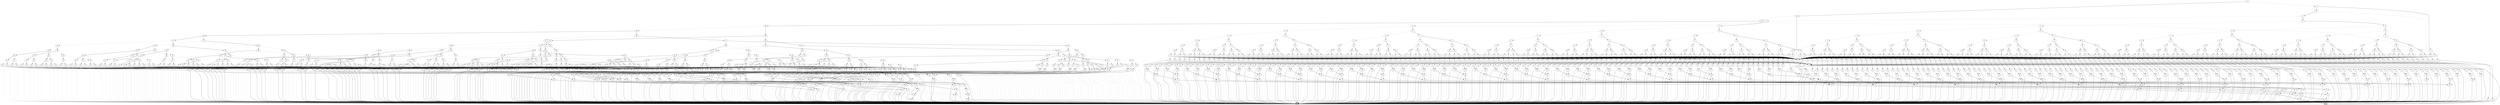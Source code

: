digraph G {
0 [shape=box, label="0", style=filled, shape=box, height=0.3, width=0.3];
1 [shape=box, label="1", style=filled, shape=box, height=0.3, width=0.3];
103205 [label="0"];
103205 -> 103202 [style=dotted];
103205 -> 103204 [style=filled];
103202 [label="1"];
103202 -> 103198 [style=dotted];
103202 -> 103201 [style=filled];
103198 [label="2"];
103198 -> 102430 [style=dotted];
103198 -> 103197 [style=filled];
102430 [label="11"];
102430 -> 102429 [style=dotted];
102430 -> 99630 [style=filled];
102429 [label="12"];
102429 -> 40 [style=dotted];
102429 -> 84 [style=filled];
40 [label="19"];
40 -> 0 [style=dotted];
40 -> 1 [style=filled];
84 [label="41"];
84 -> 0 [style=dotted];
84 -> 1 [style=filled];
99630 [label="12"];
99630 -> 0 [style=dotted];
99630 -> 40 [style=filled];
103197 [label="3"];
103197 -> 102813 [style=dotted];
103197 -> 103196 [style=filled];
102813 [label="4"];
102813 -> 102621 [style=dotted];
102813 -> 102812 [style=filled];
102621 [label="5"];
102621 -> 102525 [style=dotted];
102621 -> 102620 [style=filled];
102525 [label="6"];
102525 -> 102477 [style=dotted];
102525 -> 102524 [style=filled];
102477 [label="7"];
102477 -> 102453 [style=dotted];
102477 -> 102476 [style=filled];
102453 [label="8"];
102453 -> 102441 [style=dotted];
102453 -> 102452 [style=filled];
102441 [label="9"];
102441 -> 102435 [style=dotted];
102441 -> 102440 [style=filled];
102435 [label="10"];
102435 -> 102432 [style=dotted];
102435 -> 102434 [style=filled];
102432 [label="11"];
102432 -> 102431 [style=dotted];
102432 -> 99630 [style=filled];
102431 [label="12"];
102431 -> 40 [style=dotted];
102431 -> 99638 [style=filled];
99638 [label="21"];
99638 -> 0 [style=dotted];
99638 -> 99637 [style=filled];
99637 [label="22"];
99637 -> 0 [style=dotted];
99637 -> 99636 [style=filled];
99636 [label="23"];
99636 -> 0 [style=dotted];
99636 -> 99635 [style=filled];
99635 [label="72"];
99635 -> 0 [style=dotted];
99635 -> 90520 [style=filled];
90520 [label="73"];
90520 -> 0 [style=dotted];
90520 -> 87994 [style=filled];
87994 [label="74"];
87994 -> 0 [style=dotted];
87994 -> 86595 [style=filled];
86595 [label="75"];
86595 -> 0 [style=dotted];
86595 -> 154 [style=filled];
154 [label="76"];
154 -> 0 [style=dotted];
154 -> 1 [style=filled];
102434 [label="11"];
102434 -> 102433 [style=dotted];
102434 -> 99630 [style=filled];
102433 [label="12"];
102433 -> 40 [style=dotted];
102433 -> 99641 [style=filled];
99641 [label="21"];
99641 -> 99637 [style=dotted];
99641 -> 0 [style=filled];
102440 [label="10"];
102440 -> 102437 [style=dotted];
102440 -> 102439 [style=filled];
102437 [label="11"];
102437 -> 102436 [style=dotted];
102437 -> 99630 [style=filled];
102436 [label="12"];
102436 -> 40 [style=dotted];
102436 -> 99646 [style=filled];
99646 [label="21"];
99646 -> 0 [style=dotted];
99646 -> 99645 [style=filled];
99645 [label="22"];
99645 -> 99636 [style=dotted];
99645 -> 0 [style=filled];
102439 [label="11"];
102439 -> 102438 [style=dotted];
102439 -> 99630 [style=filled];
102438 [label="12"];
102438 -> 40 [style=dotted];
102438 -> 99649 [style=filled];
99649 [label="21"];
99649 -> 99645 [style=dotted];
99649 -> 0 [style=filled];
102452 [label="9"];
102452 -> 102446 [style=dotted];
102452 -> 102451 [style=filled];
102446 [label="10"];
102446 -> 102443 [style=dotted];
102446 -> 102445 [style=filled];
102443 [label="11"];
102443 -> 102442 [style=dotted];
102443 -> 99630 [style=filled];
102442 [label="12"];
102442 -> 40 [style=dotted];
102442 -> 99656 [style=filled];
99656 [label="21"];
99656 -> 0 [style=dotted];
99656 -> 99655 [style=filled];
99655 [label="22"];
99655 -> 0 [style=dotted];
99655 -> 99654 [style=filled];
99654 [label="23"];
99654 -> 99635 [style=dotted];
99654 -> 0 [style=filled];
102445 [label="11"];
102445 -> 102444 [style=dotted];
102445 -> 99630 [style=filled];
102444 [label="12"];
102444 -> 40 [style=dotted];
102444 -> 99659 [style=filled];
99659 [label="21"];
99659 -> 99655 [style=dotted];
99659 -> 0 [style=filled];
102451 [label="10"];
102451 -> 102448 [style=dotted];
102451 -> 102450 [style=filled];
102448 [label="11"];
102448 -> 102447 [style=dotted];
102448 -> 99630 [style=filled];
102447 [label="12"];
102447 -> 40 [style=dotted];
102447 -> 99664 [style=filled];
99664 [label="21"];
99664 -> 0 [style=dotted];
99664 -> 99663 [style=filled];
99663 [label="22"];
99663 -> 99654 [style=dotted];
99663 -> 0 [style=filled];
102450 [label="11"];
102450 -> 102449 [style=dotted];
102450 -> 99630 [style=filled];
102449 [label="12"];
102449 -> 40 [style=dotted];
102449 -> 99667 [style=filled];
99667 [label="21"];
99667 -> 99663 [style=dotted];
99667 -> 0 [style=filled];
102476 [label="8"];
102476 -> 102464 [style=dotted];
102476 -> 102475 [style=filled];
102464 [label="9"];
102464 -> 102458 [style=dotted];
102464 -> 102463 [style=filled];
102458 [label="10"];
102458 -> 102455 [style=dotted];
102458 -> 102457 [style=filled];
102455 [label="11"];
102455 -> 102454 [style=dotted];
102455 -> 99630 [style=filled];
102454 [label="12"];
102454 -> 40 [style=dotted];
102454 -> 99676 [style=filled];
99676 [label="21"];
99676 -> 0 [style=dotted];
99676 -> 99675 [style=filled];
99675 [label="22"];
99675 -> 0 [style=dotted];
99675 -> 99674 [style=filled];
99674 [label="23"];
99674 -> 0 [style=dotted];
99674 -> 99673 [style=filled];
99673 [label="72"];
99673 -> 0 [style=dotted];
99673 -> 92707 [style=filled];
92707 [label="73"];
92707 -> 0 [style=dotted];
92707 -> 89224 [style=filled];
89224 [label="74"];
89224 -> 0 [style=dotted];
89224 -> 86379 [style=filled];
86379 [label="75"];
86379 -> 0 [style=dotted];
86379 -> 155 [style=filled];
155 [label="76"];
155 -> 1 [style=dotted];
155 -> 0 [style=filled];
102457 [label="11"];
102457 -> 102456 [style=dotted];
102457 -> 99630 [style=filled];
102456 [label="12"];
102456 -> 40 [style=dotted];
102456 -> 99679 [style=filled];
99679 [label="21"];
99679 -> 99675 [style=dotted];
99679 -> 0 [style=filled];
102463 [label="10"];
102463 -> 102460 [style=dotted];
102463 -> 102462 [style=filled];
102460 [label="11"];
102460 -> 102459 [style=dotted];
102460 -> 99630 [style=filled];
102459 [label="12"];
102459 -> 40 [style=dotted];
102459 -> 99684 [style=filled];
99684 [label="21"];
99684 -> 0 [style=dotted];
99684 -> 99683 [style=filled];
99683 [label="22"];
99683 -> 99674 [style=dotted];
99683 -> 0 [style=filled];
102462 [label="11"];
102462 -> 102461 [style=dotted];
102462 -> 99630 [style=filled];
102461 [label="12"];
102461 -> 40 [style=dotted];
102461 -> 99687 [style=filled];
99687 [label="21"];
99687 -> 99683 [style=dotted];
99687 -> 0 [style=filled];
102475 [label="9"];
102475 -> 102469 [style=dotted];
102475 -> 102474 [style=filled];
102469 [label="10"];
102469 -> 102466 [style=dotted];
102469 -> 102468 [style=filled];
102466 [label="11"];
102466 -> 102465 [style=dotted];
102466 -> 99630 [style=filled];
102465 [label="12"];
102465 -> 40 [style=dotted];
102465 -> 99694 [style=filled];
99694 [label="21"];
99694 -> 0 [style=dotted];
99694 -> 99693 [style=filled];
99693 [label="22"];
99693 -> 0 [style=dotted];
99693 -> 99692 [style=filled];
99692 [label="23"];
99692 -> 99673 [style=dotted];
99692 -> 0 [style=filled];
102468 [label="11"];
102468 -> 102467 [style=dotted];
102468 -> 99630 [style=filled];
102467 [label="12"];
102467 -> 40 [style=dotted];
102467 -> 99697 [style=filled];
99697 [label="21"];
99697 -> 99693 [style=dotted];
99697 -> 0 [style=filled];
102474 [label="10"];
102474 -> 102471 [style=dotted];
102474 -> 102473 [style=filled];
102471 [label="11"];
102471 -> 102470 [style=dotted];
102471 -> 99630 [style=filled];
102470 [label="12"];
102470 -> 40 [style=dotted];
102470 -> 99702 [style=filled];
99702 [label="21"];
99702 -> 0 [style=dotted];
99702 -> 99701 [style=filled];
99701 [label="22"];
99701 -> 99692 [style=dotted];
99701 -> 0 [style=filled];
102473 [label="11"];
102473 -> 102472 [style=dotted];
102473 -> 99630 [style=filled];
102472 [label="12"];
102472 -> 40 [style=dotted];
102472 -> 99705 [style=filled];
99705 [label="21"];
99705 -> 99701 [style=dotted];
99705 -> 0 [style=filled];
102524 [label="7"];
102524 -> 102500 [style=dotted];
102524 -> 102523 [style=filled];
102500 [label="8"];
102500 -> 102488 [style=dotted];
102500 -> 102499 [style=filled];
102488 [label="9"];
102488 -> 102482 [style=dotted];
102488 -> 102487 [style=filled];
102482 [label="10"];
102482 -> 102479 [style=dotted];
102482 -> 102481 [style=filled];
102479 [label="11"];
102479 -> 102478 [style=dotted];
102479 -> 99630 [style=filled];
102478 [label="12"];
102478 -> 40 [style=dotted];
102478 -> 99715 [style=filled];
99715 [label="21"];
99715 -> 0 [style=dotted];
99715 -> 99714 [style=filled];
99714 [label="22"];
99714 -> 0 [style=dotted];
99714 -> 99713 [style=filled];
99713 [label="23"];
99713 -> 0 [style=dotted];
99713 -> 99712 [style=filled];
99712 [label="72"];
99712 -> 0 [style=dotted];
99712 -> 92730 [style=filled];
92730 [label="73"];
92730 -> 0 [style=dotted];
92730 -> 89247 [style=filled];
89247 [label="74"];
89247 -> 0 [style=dotted];
89247 -> 86565 [style=filled];
86565 [label="75"];
86565 -> 154 [style=dotted];
86565 -> 0 [style=filled];
102481 [label="11"];
102481 -> 102480 [style=dotted];
102481 -> 99630 [style=filled];
102480 [label="12"];
102480 -> 40 [style=dotted];
102480 -> 99718 [style=filled];
99718 [label="21"];
99718 -> 99714 [style=dotted];
99718 -> 0 [style=filled];
102487 [label="10"];
102487 -> 102484 [style=dotted];
102487 -> 102486 [style=filled];
102484 [label="11"];
102484 -> 102483 [style=dotted];
102484 -> 99630 [style=filled];
102483 [label="12"];
102483 -> 40 [style=dotted];
102483 -> 99723 [style=filled];
99723 [label="21"];
99723 -> 0 [style=dotted];
99723 -> 99722 [style=filled];
99722 [label="22"];
99722 -> 99713 [style=dotted];
99722 -> 0 [style=filled];
102486 [label="11"];
102486 -> 102485 [style=dotted];
102486 -> 99630 [style=filled];
102485 [label="12"];
102485 -> 40 [style=dotted];
102485 -> 99726 [style=filled];
99726 [label="21"];
99726 -> 99722 [style=dotted];
99726 -> 0 [style=filled];
102499 [label="9"];
102499 -> 102493 [style=dotted];
102499 -> 102498 [style=filled];
102493 [label="10"];
102493 -> 102490 [style=dotted];
102493 -> 102492 [style=filled];
102490 [label="11"];
102490 -> 102489 [style=dotted];
102490 -> 99630 [style=filled];
102489 [label="12"];
102489 -> 40 [style=dotted];
102489 -> 99733 [style=filled];
99733 [label="21"];
99733 -> 0 [style=dotted];
99733 -> 99732 [style=filled];
99732 [label="22"];
99732 -> 0 [style=dotted];
99732 -> 99731 [style=filled];
99731 [label="23"];
99731 -> 99712 [style=dotted];
99731 -> 0 [style=filled];
102492 [label="11"];
102492 -> 102491 [style=dotted];
102492 -> 99630 [style=filled];
102491 [label="12"];
102491 -> 40 [style=dotted];
102491 -> 99736 [style=filled];
99736 [label="21"];
99736 -> 99732 [style=dotted];
99736 -> 0 [style=filled];
102498 [label="10"];
102498 -> 102495 [style=dotted];
102498 -> 102497 [style=filled];
102495 [label="11"];
102495 -> 102494 [style=dotted];
102495 -> 99630 [style=filled];
102494 [label="12"];
102494 -> 40 [style=dotted];
102494 -> 99741 [style=filled];
99741 [label="21"];
99741 -> 0 [style=dotted];
99741 -> 99740 [style=filled];
99740 [label="22"];
99740 -> 99731 [style=dotted];
99740 -> 0 [style=filled];
102497 [label="11"];
102497 -> 102496 [style=dotted];
102497 -> 99630 [style=filled];
102496 [label="12"];
102496 -> 40 [style=dotted];
102496 -> 99744 [style=filled];
99744 [label="21"];
99744 -> 99740 [style=dotted];
99744 -> 0 [style=filled];
102523 [label="8"];
102523 -> 102511 [style=dotted];
102523 -> 102522 [style=filled];
102511 [label="9"];
102511 -> 102505 [style=dotted];
102511 -> 102510 [style=filled];
102505 [label="10"];
102505 -> 102502 [style=dotted];
102505 -> 102504 [style=filled];
102502 [label="11"];
102502 -> 102501 [style=dotted];
102502 -> 99630 [style=filled];
102501 [label="12"];
102501 -> 40 [style=dotted];
102501 -> 99753 [style=filled];
99753 [label="21"];
99753 -> 0 [style=dotted];
99753 -> 99752 [style=filled];
99752 [label="22"];
99752 -> 0 [style=dotted];
99752 -> 99751 [style=filled];
99751 [label="23"];
99751 -> 0 [style=dotted];
99751 -> 99750 [style=filled];
99750 [label="72"];
99750 -> 0 [style=dotted];
99750 -> 92752 [style=filled];
92752 [label="73"];
92752 -> 0 [style=dotted];
92752 -> 87585 [style=filled];
87585 [label="74"];
87585 -> 0 [style=dotted];
87585 -> 86409 [style=filled];
86409 [label="75"];
86409 -> 155 [style=dotted];
86409 -> 0 [style=filled];
102504 [label="11"];
102504 -> 102503 [style=dotted];
102504 -> 99630 [style=filled];
102503 [label="12"];
102503 -> 40 [style=dotted];
102503 -> 99756 [style=filled];
99756 [label="21"];
99756 -> 99752 [style=dotted];
99756 -> 0 [style=filled];
102510 [label="10"];
102510 -> 102507 [style=dotted];
102510 -> 102509 [style=filled];
102507 [label="11"];
102507 -> 102506 [style=dotted];
102507 -> 99630 [style=filled];
102506 [label="12"];
102506 -> 40 [style=dotted];
102506 -> 99761 [style=filled];
99761 [label="21"];
99761 -> 0 [style=dotted];
99761 -> 99760 [style=filled];
99760 [label="22"];
99760 -> 99751 [style=dotted];
99760 -> 0 [style=filled];
102509 [label="11"];
102509 -> 102508 [style=dotted];
102509 -> 99630 [style=filled];
102508 [label="12"];
102508 -> 40 [style=dotted];
102508 -> 99764 [style=filled];
99764 [label="21"];
99764 -> 99760 [style=dotted];
99764 -> 0 [style=filled];
102522 [label="9"];
102522 -> 102516 [style=dotted];
102522 -> 102521 [style=filled];
102516 [label="10"];
102516 -> 102513 [style=dotted];
102516 -> 102515 [style=filled];
102513 [label="11"];
102513 -> 102512 [style=dotted];
102513 -> 99630 [style=filled];
102512 [label="12"];
102512 -> 40 [style=dotted];
102512 -> 99771 [style=filled];
99771 [label="21"];
99771 -> 0 [style=dotted];
99771 -> 99770 [style=filled];
99770 [label="22"];
99770 -> 0 [style=dotted];
99770 -> 99769 [style=filled];
99769 [label="23"];
99769 -> 99750 [style=dotted];
99769 -> 0 [style=filled];
102515 [label="11"];
102515 -> 102514 [style=dotted];
102515 -> 99630 [style=filled];
102514 [label="12"];
102514 -> 40 [style=dotted];
102514 -> 99774 [style=filled];
99774 [label="21"];
99774 -> 99770 [style=dotted];
99774 -> 0 [style=filled];
102521 [label="10"];
102521 -> 102518 [style=dotted];
102521 -> 102520 [style=filled];
102518 [label="11"];
102518 -> 102517 [style=dotted];
102518 -> 99630 [style=filled];
102517 [label="12"];
102517 -> 40 [style=dotted];
102517 -> 99779 [style=filled];
99779 [label="21"];
99779 -> 0 [style=dotted];
99779 -> 99778 [style=filled];
99778 [label="22"];
99778 -> 99769 [style=dotted];
99778 -> 0 [style=filled];
102520 [label="11"];
102520 -> 102519 [style=dotted];
102520 -> 99630 [style=filled];
102519 [label="12"];
102519 -> 40 [style=dotted];
102519 -> 99782 [style=filled];
99782 [label="21"];
99782 -> 99778 [style=dotted];
99782 -> 0 [style=filled];
102620 [label="6"];
102620 -> 102572 [style=dotted];
102620 -> 102619 [style=filled];
102572 [label="7"];
102572 -> 102548 [style=dotted];
102572 -> 102571 [style=filled];
102548 [label="8"];
102548 -> 102536 [style=dotted];
102548 -> 102547 [style=filled];
102536 [label="9"];
102536 -> 102530 [style=dotted];
102536 -> 102535 [style=filled];
102530 [label="10"];
102530 -> 102527 [style=dotted];
102530 -> 102529 [style=filled];
102527 [label="11"];
102527 -> 102526 [style=dotted];
102527 -> 99630 [style=filled];
102526 [label="12"];
102526 -> 40 [style=dotted];
102526 -> 99793 [style=filled];
99793 [label="21"];
99793 -> 0 [style=dotted];
99793 -> 99792 [style=filled];
99792 [label="22"];
99792 -> 0 [style=dotted];
99792 -> 99791 [style=filled];
99791 [label="23"];
99791 -> 0 [style=dotted];
99791 -> 99790 [style=filled];
99790 [label="72"];
99790 -> 0 [style=dotted];
99790 -> 92776 [style=filled];
92776 [label="73"];
92776 -> 0 [style=dotted];
92776 -> 87932 [style=filled];
87932 [label="74"];
87932 -> 86595 [style=dotted];
87932 -> 0 [style=filled];
102529 [label="11"];
102529 -> 102528 [style=dotted];
102529 -> 99630 [style=filled];
102528 [label="12"];
102528 -> 40 [style=dotted];
102528 -> 99796 [style=filled];
99796 [label="21"];
99796 -> 99792 [style=dotted];
99796 -> 0 [style=filled];
102535 [label="10"];
102535 -> 102532 [style=dotted];
102535 -> 102534 [style=filled];
102532 [label="11"];
102532 -> 102531 [style=dotted];
102532 -> 99630 [style=filled];
102531 [label="12"];
102531 -> 40 [style=dotted];
102531 -> 99801 [style=filled];
99801 [label="21"];
99801 -> 0 [style=dotted];
99801 -> 99800 [style=filled];
99800 [label="22"];
99800 -> 99791 [style=dotted];
99800 -> 0 [style=filled];
102534 [label="11"];
102534 -> 102533 [style=dotted];
102534 -> 99630 [style=filled];
102533 [label="12"];
102533 -> 40 [style=dotted];
102533 -> 99804 [style=filled];
99804 [label="21"];
99804 -> 99800 [style=dotted];
99804 -> 0 [style=filled];
102547 [label="9"];
102547 -> 102541 [style=dotted];
102547 -> 102546 [style=filled];
102541 [label="10"];
102541 -> 102538 [style=dotted];
102541 -> 102540 [style=filled];
102538 [label="11"];
102538 -> 102537 [style=dotted];
102538 -> 99630 [style=filled];
102537 [label="12"];
102537 -> 40 [style=dotted];
102537 -> 99811 [style=filled];
99811 [label="21"];
99811 -> 0 [style=dotted];
99811 -> 99810 [style=filled];
99810 [label="22"];
99810 -> 0 [style=dotted];
99810 -> 99809 [style=filled];
99809 [label="23"];
99809 -> 99790 [style=dotted];
99809 -> 0 [style=filled];
102540 [label="11"];
102540 -> 102539 [style=dotted];
102540 -> 99630 [style=filled];
102539 [label="12"];
102539 -> 40 [style=dotted];
102539 -> 99814 [style=filled];
99814 [label="21"];
99814 -> 99810 [style=dotted];
99814 -> 0 [style=filled];
102546 [label="10"];
102546 -> 102543 [style=dotted];
102546 -> 102545 [style=filled];
102543 [label="11"];
102543 -> 102542 [style=dotted];
102543 -> 99630 [style=filled];
102542 [label="12"];
102542 -> 40 [style=dotted];
102542 -> 99819 [style=filled];
99819 [label="21"];
99819 -> 0 [style=dotted];
99819 -> 99818 [style=filled];
99818 [label="22"];
99818 -> 99809 [style=dotted];
99818 -> 0 [style=filled];
102545 [label="11"];
102545 -> 102544 [style=dotted];
102545 -> 99630 [style=filled];
102544 [label="12"];
102544 -> 40 [style=dotted];
102544 -> 99822 [style=filled];
99822 [label="21"];
99822 -> 99818 [style=dotted];
99822 -> 0 [style=filled];
102571 [label="8"];
102571 -> 102559 [style=dotted];
102571 -> 102570 [style=filled];
102559 [label="9"];
102559 -> 102553 [style=dotted];
102559 -> 102558 [style=filled];
102553 [label="10"];
102553 -> 102550 [style=dotted];
102553 -> 102552 [style=filled];
102550 [label="11"];
102550 -> 102549 [style=dotted];
102550 -> 99630 [style=filled];
102549 [label="12"];
102549 -> 40 [style=dotted];
102549 -> 99831 [style=filled];
99831 [label="21"];
99831 -> 0 [style=dotted];
99831 -> 99830 [style=filled];
99830 [label="22"];
99830 -> 0 [style=dotted];
99830 -> 99829 [style=filled];
99829 [label="23"];
99829 -> 0 [style=dotted];
99829 -> 99828 [style=filled];
99828 [label="72"];
99828 -> 0 [style=dotted];
99828 -> 92798 [style=filled];
92798 [label="73"];
92798 -> 0 [style=dotted];
92798 -> 89307 [style=filled];
89307 [label="74"];
89307 -> 86379 [style=dotted];
89307 -> 0 [style=filled];
102552 [label="11"];
102552 -> 102551 [style=dotted];
102552 -> 99630 [style=filled];
102551 [label="12"];
102551 -> 40 [style=dotted];
102551 -> 99834 [style=filled];
99834 [label="21"];
99834 -> 99830 [style=dotted];
99834 -> 0 [style=filled];
102558 [label="10"];
102558 -> 102555 [style=dotted];
102558 -> 102557 [style=filled];
102555 [label="11"];
102555 -> 102554 [style=dotted];
102555 -> 99630 [style=filled];
102554 [label="12"];
102554 -> 40 [style=dotted];
102554 -> 99839 [style=filled];
99839 [label="21"];
99839 -> 0 [style=dotted];
99839 -> 99838 [style=filled];
99838 [label="22"];
99838 -> 99829 [style=dotted];
99838 -> 0 [style=filled];
102557 [label="11"];
102557 -> 102556 [style=dotted];
102557 -> 99630 [style=filled];
102556 [label="12"];
102556 -> 40 [style=dotted];
102556 -> 99842 [style=filled];
99842 [label="21"];
99842 -> 99838 [style=dotted];
99842 -> 0 [style=filled];
102570 [label="9"];
102570 -> 102564 [style=dotted];
102570 -> 102569 [style=filled];
102564 [label="10"];
102564 -> 102561 [style=dotted];
102564 -> 102563 [style=filled];
102561 [label="11"];
102561 -> 102560 [style=dotted];
102561 -> 99630 [style=filled];
102560 [label="12"];
102560 -> 40 [style=dotted];
102560 -> 99849 [style=filled];
99849 [label="21"];
99849 -> 0 [style=dotted];
99849 -> 99848 [style=filled];
99848 [label="22"];
99848 -> 0 [style=dotted];
99848 -> 99847 [style=filled];
99847 [label="23"];
99847 -> 99828 [style=dotted];
99847 -> 0 [style=filled];
102563 [label="11"];
102563 -> 102562 [style=dotted];
102563 -> 99630 [style=filled];
102562 [label="12"];
102562 -> 40 [style=dotted];
102562 -> 99852 [style=filled];
99852 [label="21"];
99852 -> 99848 [style=dotted];
99852 -> 0 [style=filled];
102569 [label="10"];
102569 -> 102566 [style=dotted];
102569 -> 102568 [style=filled];
102566 [label="11"];
102566 -> 102565 [style=dotted];
102566 -> 99630 [style=filled];
102565 [label="12"];
102565 -> 40 [style=dotted];
102565 -> 99857 [style=filled];
99857 [label="21"];
99857 -> 0 [style=dotted];
99857 -> 99856 [style=filled];
99856 [label="22"];
99856 -> 99847 [style=dotted];
99856 -> 0 [style=filled];
102568 [label="11"];
102568 -> 102567 [style=dotted];
102568 -> 99630 [style=filled];
102567 [label="12"];
102567 -> 40 [style=dotted];
102567 -> 99860 [style=filled];
99860 [label="21"];
99860 -> 99856 [style=dotted];
99860 -> 0 [style=filled];
102619 [label="7"];
102619 -> 102595 [style=dotted];
102619 -> 102618 [style=filled];
102595 [label="8"];
102595 -> 102583 [style=dotted];
102595 -> 102594 [style=filled];
102583 [label="9"];
102583 -> 102577 [style=dotted];
102583 -> 102582 [style=filled];
102577 [label="10"];
102577 -> 102574 [style=dotted];
102577 -> 102576 [style=filled];
102574 [label="11"];
102574 -> 102573 [style=dotted];
102574 -> 99630 [style=filled];
102573 [label="12"];
102573 -> 40 [style=dotted];
102573 -> 99870 [style=filled];
99870 [label="21"];
99870 -> 0 [style=dotted];
99870 -> 99869 [style=filled];
99869 [label="22"];
99869 -> 0 [style=dotted];
99869 -> 99868 [style=filled];
99868 [label="23"];
99868 -> 0 [style=dotted];
99868 -> 99867 [style=filled];
99867 [label="72"];
99867 -> 0 [style=dotted];
99867 -> 92821 [style=filled];
92821 [label="73"];
92821 -> 0 [style=dotted];
92821 -> 89330 [style=filled];
89330 [label="74"];
89330 -> 86565 [style=dotted];
89330 -> 0 [style=filled];
102576 [label="11"];
102576 -> 102575 [style=dotted];
102576 -> 99630 [style=filled];
102575 [label="12"];
102575 -> 40 [style=dotted];
102575 -> 99873 [style=filled];
99873 [label="21"];
99873 -> 99869 [style=dotted];
99873 -> 0 [style=filled];
102582 [label="10"];
102582 -> 102579 [style=dotted];
102582 -> 102581 [style=filled];
102579 [label="11"];
102579 -> 102578 [style=dotted];
102579 -> 99630 [style=filled];
102578 [label="12"];
102578 -> 40 [style=dotted];
102578 -> 99878 [style=filled];
99878 [label="21"];
99878 -> 0 [style=dotted];
99878 -> 99877 [style=filled];
99877 [label="22"];
99877 -> 99868 [style=dotted];
99877 -> 0 [style=filled];
102581 [label="11"];
102581 -> 102580 [style=dotted];
102581 -> 99630 [style=filled];
102580 [label="12"];
102580 -> 40 [style=dotted];
102580 -> 99881 [style=filled];
99881 [label="21"];
99881 -> 99877 [style=dotted];
99881 -> 0 [style=filled];
102594 [label="9"];
102594 -> 102588 [style=dotted];
102594 -> 102593 [style=filled];
102588 [label="10"];
102588 -> 102585 [style=dotted];
102588 -> 102587 [style=filled];
102585 [label="11"];
102585 -> 102584 [style=dotted];
102585 -> 99630 [style=filled];
102584 [label="12"];
102584 -> 40 [style=dotted];
102584 -> 99888 [style=filled];
99888 [label="21"];
99888 -> 0 [style=dotted];
99888 -> 99887 [style=filled];
99887 [label="22"];
99887 -> 0 [style=dotted];
99887 -> 99886 [style=filled];
99886 [label="23"];
99886 -> 99867 [style=dotted];
99886 -> 0 [style=filled];
102587 [label="11"];
102587 -> 102586 [style=dotted];
102587 -> 99630 [style=filled];
102586 [label="12"];
102586 -> 40 [style=dotted];
102586 -> 99891 [style=filled];
99891 [label="21"];
99891 -> 99887 [style=dotted];
99891 -> 0 [style=filled];
102593 [label="10"];
102593 -> 102590 [style=dotted];
102593 -> 102592 [style=filled];
102590 [label="11"];
102590 -> 102589 [style=dotted];
102590 -> 99630 [style=filled];
102589 [label="12"];
102589 -> 40 [style=dotted];
102589 -> 99896 [style=filled];
99896 [label="21"];
99896 -> 0 [style=dotted];
99896 -> 99895 [style=filled];
99895 [label="22"];
99895 -> 99886 [style=dotted];
99895 -> 0 [style=filled];
102592 [label="11"];
102592 -> 102591 [style=dotted];
102592 -> 99630 [style=filled];
102591 [label="12"];
102591 -> 40 [style=dotted];
102591 -> 99899 [style=filled];
99899 [label="21"];
99899 -> 99895 [style=dotted];
99899 -> 0 [style=filled];
102618 [label="8"];
102618 -> 102606 [style=dotted];
102618 -> 102617 [style=filled];
102606 [label="9"];
102606 -> 102600 [style=dotted];
102606 -> 102605 [style=filled];
102600 [label="10"];
102600 -> 102597 [style=dotted];
102600 -> 102599 [style=filled];
102597 [label="11"];
102597 -> 102596 [style=dotted];
102597 -> 99630 [style=filled];
102596 [label="12"];
102596 -> 40 [style=dotted];
102596 -> 99908 [style=filled];
99908 [label="21"];
99908 -> 0 [style=dotted];
99908 -> 99907 [style=filled];
99907 [label="22"];
99907 -> 0 [style=dotted];
99907 -> 99906 [style=filled];
99906 [label="23"];
99906 -> 0 [style=dotted];
99906 -> 99905 [style=filled];
99905 [label="72"];
99905 -> 0 [style=dotted];
99905 -> 91637 [style=filled];
91637 [label="73"];
91637 -> 0 [style=dotted];
91637 -> 87647 [style=filled];
87647 [label="74"];
87647 -> 86409 [style=dotted];
87647 -> 0 [style=filled];
102599 [label="11"];
102599 -> 102598 [style=dotted];
102599 -> 99630 [style=filled];
102598 [label="12"];
102598 -> 40 [style=dotted];
102598 -> 99911 [style=filled];
99911 [label="21"];
99911 -> 99907 [style=dotted];
99911 -> 0 [style=filled];
102605 [label="10"];
102605 -> 102602 [style=dotted];
102605 -> 102604 [style=filled];
102602 [label="11"];
102602 -> 102601 [style=dotted];
102602 -> 99630 [style=filled];
102601 [label="12"];
102601 -> 40 [style=dotted];
102601 -> 99916 [style=filled];
99916 [label="21"];
99916 -> 0 [style=dotted];
99916 -> 99915 [style=filled];
99915 [label="22"];
99915 -> 99906 [style=dotted];
99915 -> 0 [style=filled];
102604 [label="11"];
102604 -> 102603 [style=dotted];
102604 -> 99630 [style=filled];
102603 [label="12"];
102603 -> 40 [style=dotted];
102603 -> 99919 [style=filled];
99919 [label="21"];
99919 -> 99915 [style=dotted];
99919 -> 0 [style=filled];
102617 [label="9"];
102617 -> 102611 [style=dotted];
102617 -> 102616 [style=filled];
102611 [label="10"];
102611 -> 102608 [style=dotted];
102611 -> 102610 [style=filled];
102608 [label="11"];
102608 -> 102607 [style=dotted];
102608 -> 99630 [style=filled];
102607 [label="12"];
102607 -> 40 [style=dotted];
102607 -> 99926 [style=filled];
99926 [label="21"];
99926 -> 0 [style=dotted];
99926 -> 99925 [style=filled];
99925 [label="22"];
99925 -> 0 [style=dotted];
99925 -> 99924 [style=filled];
99924 [label="23"];
99924 -> 99905 [style=dotted];
99924 -> 0 [style=filled];
102610 [label="11"];
102610 -> 102609 [style=dotted];
102610 -> 99630 [style=filled];
102609 [label="12"];
102609 -> 40 [style=dotted];
102609 -> 99929 [style=filled];
99929 [label="21"];
99929 -> 99925 [style=dotted];
99929 -> 0 [style=filled];
102616 [label="10"];
102616 -> 102613 [style=dotted];
102616 -> 102615 [style=filled];
102613 [label="11"];
102613 -> 102612 [style=dotted];
102613 -> 99630 [style=filled];
102612 [label="12"];
102612 -> 40 [style=dotted];
102612 -> 99934 [style=filled];
99934 [label="21"];
99934 -> 0 [style=dotted];
99934 -> 99933 [style=filled];
99933 [label="22"];
99933 -> 99924 [style=dotted];
99933 -> 0 [style=filled];
102615 [label="11"];
102615 -> 102614 [style=dotted];
102615 -> 99630 [style=filled];
102614 [label="12"];
102614 -> 40 [style=dotted];
102614 -> 99937 [style=filled];
99937 [label="21"];
99937 -> 99933 [style=dotted];
99937 -> 0 [style=filled];
102812 [label="5"];
102812 -> 102716 [style=dotted];
102812 -> 102811 [style=filled];
102716 [label="6"];
102716 -> 102668 [style=dotted];
102716 -> 102715 [style=filled];
102668 [label="7"];
102668 -> 102644 [style=dotted];
102668 -> 102667 [style=filled];
102644 [label="8"];
102644 -> 102632 [style=dotted];
102644 -> 102643 [style=filled];
102632 [label="9"];
102632 -> 102626 [style=dotted];
102632 -> 102631 [style=filled];
102626 [label="10"];
102626 -> 102623 [style=dotted];
102626 -> 102625 [style=filled];
102623 [label="11"];
102623 -> 102622 [style=dotted];
102623 -> 99630 [style=filled];
102622 [label="12"];
102622 -> 40 [style=dotted];
102622 -> 99949 [style=filled];
99949 [label="21"];
99949 -> 0 [style=dotted];
99949 -> 99948 [style=filled];
99948 [label="22"];
99948 -> 0 [style=dotted];
99948 -> 99947 [style=filled];
99947 [label="23"];
99947 -> 0 [style=dotted];
99947 -> 99946 [style=filled];
99946 [label="72"];
99946 -> 0 [style=dotted];
99946 -> 90645 [style=filled];
90645 [label="73"];
90645 -> 87994 [style=dotted];
90645 -> 0 [style=filled];
102625 [label="11"];
102625 -> 102624 [style=dotted];
102625 -> 99630 [style=filled];
102624 [label="12"];
102624 -> 40 [style=dotted];
102624 -> 99952 [style=filled];
99952 [label="21"];
99952 -> 99948 [style=dotted];
99952 -> 0 [style=filled];
102631 [label="10"];
102631 -> 102628 [style=dotted];
102631 -> 102630 [style=filled];
102628 [label="11"];
102628 -> 102627 [style=dotted];
102628 -> 99630 [style=filled];
102627 [label="12"];
102627 -> 40 [style=dotted];
102627 -> 99957 [style=filled];
99957 [label="21"];
99957 -> 0 [style=dotted];
99957 -> 99956 [style=filled];
99956 [label="22"];
99956 -> 99947 [style=dotted];
99956 -> 0 [style=filled];
102630 [label="11"];
102630 -> 102629 [style=dotted];
102630 -> 99630 [style=filled];
102629 [label="12"];
102629 -> 40 [style=dotted];
102629 -> 99960 [style=filled];
99960 [label="21"];
99960 -> 99956 [style=dotted];
99960 -> 0 [style=filled];
102643 [label="9"];
102643 -> 102637 [style=dotted];
102643 -> 102642 [style=filled];
102637 [label="10"];
102637 -> 102634 [style=dotted];
102637 -> 102636 [style=filled];
102634 [label="11"];
102634 -> 102633 [style=dotted];
102634 -> 99630 [style=filled];
102633 [label="12"];
102633 -> 40 [style=dotted];
102633 -> 99967 [style=filled];
99967 [label="21"];
99967 -> 0 [style=dotted];
99967 -> 99966 [style=filled];
99966 [label="22"];
99966 -> 0 [style=dotted];
99966 -> 99965 [style=filled];
99965 [label="23"];
99965 -> 99946 [style=dotted];
99965 -> 0 [style=filled];
102636 [label="11"];
102636 -> 102635 [style=dotted];
102636 -> 99630 [style=filled];
102635 [label="12"];
102635 -> 40 [style=dotted];
102635 -> 99970 [style=filled];
99970 [label="21"];
99970 -> 99966 [style=dotted];
99970 -> 0 [style=filled];
102642 [label="10"];
102642 -> 102639 [style=dotted];
102642 -> 102641 [style=filled];
102639 [label="11"];
102639 -> 102638 [style=dotted];
102639 -> 99630 [style=filled];
102638 [label="12"];
102638 -> 40 [style=dotted];
102638 -> 99975 [style=filled];
99975 [label="21"];
99975 -> 0 [style=dotted];
99975 -> 99974 [style=filled];
99974 [label="22"];
99974 -> 99965 [style=dotted];
99974 -> 0 [style=filled];
102641 [label="11"];
102641 -> 102640 [style=dotted];
102641 -> 99630 [style=filled];
102640 [label="12"];
102640 -> 40 [style=dotted];
102640 -> 99978 [style=filled];
99978 [label="21"];
99978 -> 99974 [style=dotted];
99978 -> 0 [style=filled];
102667 [label="8"];
102667 -> 102655 [style=dotted];
102667 -> 102666 [style=filled];
102655 [label="9"];
102655 -> 102649 [style=dotted];
102655 -> 102654 [style=filled];
102649 [label="10"];
102649 -> 102646 [style=dotted];
102649 -> 102648 [style=filled];
102646 [label="11"];
102646 -> 102645 [style=dotted];
102646 -> 99630 [style=filled];
102645 [label="12"];
102645 -> 40 [style=dotted];
102645 -> 99987 [style=filled];
99987 [label="21"];
99987 -> 0 [style=dotted];
99987 -> 99986 [style=filled];
99986 [label="22"];
99986 -> 0 [style=dotted];
99986 -> 99985 [style=filled];
99985 [label="23"];
99985 -> 0 [style=dotted];
99985 -> 99984 [style=filled];
99984 [label="72"];
99984 -> 0 [style=dotted];
99984 -> 92882 [style=filled];
92882 [label="73"];
92882 -> 89224 [style=dotted];
92882 -> 0 [style=filled];
102648 [label="11"];
102648 -> 102647 [style=dotted];
102648 -> 99630 [style=filled];
102647 [label="12"];
102647 -> 40 [style=dotted];
102647 -> 99990 [style=filled];
99990 [label="21"];
99990 -> 99986 [style=dotted];
99990 -> 0 [style=filled];
102654 [label="10"];
102654 -> 102651 [style=dotted];
102654 -> 102653 [style=filled];
102651 [label="11"];
102651 -> 102650 [style=dotted];
102651 -> 99630 [style=filled];
102650 [label="12"];
102650 -> 40 [style=dotted];
102650 -> 99995 [style=filled];
99995 [label="21"];
99995 -> 0 [style=dotted];
99995 -> 99994 [style=filled];
99994 [label="22"];
99994 -> 99985 [style=dotted];
99994 -> 0 [style=filled];
102653 [label="11"];
102653 -> 102652 [style=dotted];
102653 -> 99630 [style=filled];
102652 [label="12"];
102652 -> 40 [style=dotted];
102652 -> 99998 [style=filled];
99998 [label="21"];
99998 -> 99994 [style=dotted];
99998 -> 0 [style=filled];
102666 [label="9"];
102666 -> 102660 [style=dotted];
102666 -> 102665 [style=filled];
102660 [label="10"];
102660 -> 102657 [style=dotted];
102660 -> 102659 [style=filled];
102657 [label="11"];
102657 -> 102656 [style=dotted];
102657 -> 99630 [style=filled];
102656 [label="12"];
102656 -> 40 [style=dotted];
102656 -> 100005 [style=filled];
100005 [label="21"];
100005 -> 0 [style=dotted];
100005 -> 100004 [style=filled];
100004 [label="22"];
100004 -> 0 [style=dotted];
100004 -> 100003 [style=filled];
100003 [label="23"];
100003 -> 99984 [style=dotted];
100003 -> 0 [style=filled];
102659 [label="11"];
102659 -> 102658 [style=dotted];
102659 -> 99630 [style=filled];
102658 [label="12"];
102658 -> 40 [style=dotted];
102658 -> 100008 [style=filled];
100008 [label="21"];
100008 -> 100004 [style=dotted];
100008 -> 0 [style=filled];
102665 [label="10"];
102665 -> 102662 [style=dotted];
102665 -> 102664 [style=filled];
102662 [label="11"];
102662 -> 102661 [style=dotted];
102662 -> 99630 [style=filled];
102661 [label="12"];
102661 -> 40 [style=dotted];
102661 -> 100013 [style=filled];
100013 [label="21"];
100013 -> 0 [style=dotted];
100013 -> 100012 [style=filled];
100012 [label="22"];
100012 -> 100003 [style=dotted];
100012 -> 0 [style=filled];
102664 [label="11"];
102664 -> 102663 [style=dotted];
102664 -> 99630 [style=filled];
102663 [label="12"];
102663 -> 40 [style=dotted];
102663 -> 100016 [style=filled];
100016 [label="21"];
100016 -> 100012 [style=dotted];
100016 -> 0 [style=filled];
102715 [label="7"];
102715 -> 102691 [style=dotted];
102715 -> 102714 [style=filled];
102691 [label="8"];
102691 -> 102679 [style=dotted];
102691 -> 102690 [style=filled];
102679 [label="9"];
102679 -> 102673 [style=dotted];
102679 -> 102678 [style=filled];
102673 [label="10"];
102673 -> 102670 [style=dotted];
102673 -> 102672 [style=filled];
102670 [label="11"];
102670 -> 102669 [style=dotted];
102670 -> 99630 [style=filled];
102669 [label="12"];
102669 -> 40 [style=dotted];
102669 -> 100026 [style=filled];
100026 [label="21"];
100026 -> 0 [style=dotted];
100026 -> 100025 [style=filled];
100025 [label="22"];
100025 -> 0 [style=dotted];
100025 -> 100024 [style=filled];
100024 [label="23"];
100024 -> 0 [style=dotted];
100024 -> 100023 [style=filled];
100023 [label="72"];
100023 -> 0 [style=dotted];
100023 -> 92905 [style=filled];
92905 [label="73"];
92905 -> 89247 [style=dotted];
92905 -> 0 [style=filled];
102672 [label="11"];
102672 -> 102671 [style=dotted];
102672 -> 99630 [style=filled];
102671 [label="12"];
102671 -> 40 [style=dotted];
102671 -> 100029 [style=filled];
100029 [label="21"];
100029 -> 100025 [style=dotted];
100029 -> 0 [style=filled];
102678 [label="10"];
102678 -> 102675 [style=dotted];
102678 -> 102677 [style=filled];
102675 [label="11"];
102675 -> 102674 [style=dotted];
102675 -> 99630 [style=filled];
102674 [label="12"];
102674 -> 40 [style=dotted];
102674 -> 100034 [style=filled];
100034 [label="21"];
100034 -> 0 [style=dotted];
100034 -> 100033 [style=filled];
100033 [label="22"];
100033 -> 100024 [style=dotted];
100033 -> 0 [style=filled];
102677 [label="11"];
102677 -> 102676 [style=dotted];
102677 -> 99630 [style=filled];
102676 [label="12"];
102676 -> 40 [style=dotted];
102676 -> 100037 [style=filled];
100037 [label="21"];
100037 -> 100033 [style=dotted];
100037 -> 0 [style=filled];
102690 [label="9"];
102690 -> 102684 [style=dotted];
102690 -> 102689 [style=filled];
102684 [label="10"];
102684 -> 102681 [style=dotted];
102684 -> 102683 [style=filled];
102681 [label="11"];
102681 -> 102680 [style=dotted];
102681 -> 99630 [style=filled];
102680 [label="12"];
102680 -> 40 [style=dotted];
102680 -> 100044 [style=filled];
100044 [label="21"];
100044 -> 0 [style=dotted];
100044 -> 100043 [style=filled];
100043 [label="22"];
100043 -> 0 [style=dotted];
100043 -> 100042 [style=filled];
100042 [label="23"];
100042 -> 100023 [style=dotted];
100042 -> 0 [style=filled];
102683 [label="11"];
102683 -> 102682 [style=dotted];
102683 -> 99630 [style=filled];
102682 [label="12"];
102682 -> 40 [style=dotted];
102682 -> 100047 [style=filled];
100047 [label="21"];
100047 -> 100043 [style=dotted];
100047 -> 0 [style=filled];
102689 [label="10"];
102689 -> 102686 [style=dotted];
102689 -> 102688 [style=filled];
102686 [label="11"];
102686 -> 102685 [style=dotted];
102686 -> 99630 [style=filled];
102685 [label="12"];
102685 -> 40 [style=dotted];
102685 -> 100052 [style=filled];
100052 [label="21"];
100052 -> 0 [style=dotted];
100052 -> 100051 [style=filled];
100051 [label="22"];
100051 -> 100042 [style=dotted];
100051 -> 0 [style=filled];
102688 [label="11"];
102688 -> 102687 [style=dotted];
102688 -> 99630 [style=filled];
102687 [label="12"];
102687 -> 40 [style=dotted];
102687 -> 100055 [style=filled];
100055 [label="21"];
100055 -> 100051 [style=dotted];
100055 -> 0 [style=filled];
102714 [label="8"];
102714 -> 102702 [style=dotted];
102714 -> 102713 [style=filled];
102702 [label="9"];
102702 -> 102696 [style=dotted];
102702 -> 102701 [style=filled];
102696 [label="10"];
102696 -> 102693 [style=dotted];
102696 -> 102695 [style=filled];
102693 [label="11"];
102693 -> 102692 [style=dotted];
102693 -> 99630 [style=filled];
102692 [label="12"];
102692 -> 40 [style=dotted];
102692 -> 100064 [style=filled];
100064 [label="21"];
100064 -> 0 [style=dotted];
100064 -> 100063 [style=filled];
100063 [label="22"];
100063 -> 0 [style=dotted];
100063 -> 100062 [style=filled];
100062 [label="23"];
100062 -> 0 [style=dotted];
100062 -> 100061 [style=filled];
100061 [label="72"];
100061 -> 0 [style=dotted];
100061 -> 92927 [style=filled];
92927 [label="73"];
92927 -> 87585 [style=dotted];
92927 -> 0 [style=filled];
102695 [label="11"];
102695 -> 102694 [style=dotted];
102695 -> 99630 [style=filled];
102694 [label="12"];
102694 -> 40 [style=dotted];
102694 -> 100067 [style=filled];
100067 [label="21"];
100067 -> 100063 [style=dotted];
100067 -> 0 [style=filled];
102701 [label="10"];
102701 -> 102698 [style=dotted];
102701 -> 102700 [style=filled];
102698 [label="11"];
102698 -> 102697 [style=dotted];
102698 -> 99630 [style=filled];
102697 [label="12"];
102697 -> 40 [style=dotted];
102697 -> 100072 [style=filled];
100072 [label="21"];
100072 -> 0 [style=dotted];
100072 -> 100071 [style=filled];
100071 [label="22"];
100071 -> 100062 [style=dotted];
100071 -> 0 [style=filled];
102700 [label="11"];
102700 -> 102699 [style=dotted];
102700 -> 99630 [style=filled];
102699 [label="12"];
102699 -> 40 [style=dotted];
102699 -> 100075 [style=filled];
100075 [label="21"];
100075 -> 100071 [style=dotted];
100075 -> 0 [style=filled];
102713 [label="9"];
102713 -> 102707 [style=dotted];
102713 -> 102712 [style=filled];
102707 [label="10"];
102707 -> 102704 [style=dotted];
102707 -> 102706 [style=filled];
102704 [label="11"];
102704 -> 102703 [style=dotted];
102704 -> 99630 [style=filled];
102703 [label="12"];
102703 -> 40 [style=dotted];
102703 -> 100082 [style=filled];
100082 [label="21"];
100082 -> 0 [style=dotted];
100082 -> 100081 [style=filled];
100081 [label="22"];
100081 -> 0 [style=dotted];
100081 -> 100080 [style=filled];
100080 [label="23"];
100080 -> 100061 [style=dotted];
100080 -> 0 [style=filled];
102706 [label="11"];
102706 -> 102705 [style=dotted];
102706 -> 99630 [style=filled];
102705 [label="12"];
102705 -> 40 [style=dotted];
102705 -> 100085 [style=filled];
100085 [label="21"];
100085 -> 100081 [style=dotted];
100085 -> 0 [style=filled];
102712 [label="10"];
102712 -> 102709 [style=dotted];
102712 -> 102711 [style=filled];
102709 [label="11"];
102709 -> 102708 [style=dotted];
102709 -> 99630 [style=filled];
102708 [label="12"];
102708 -> 40 [style=dotted];
102708 -> 100090 [style=filled];
100090 [label="21"];
100090 -> 0 [style=dotted];
100090 -> 100089 [style=filled];
100089 [label="22"];
100089 -> 100080 [style=dotted];
100089 -> 0 [style=filled];
102711 [label="11"];
102711 -> 102710 [style=dotted];
102711 -> 99630 [style=filled];
102710 [label="12"];
102710 -> 40 [style=dotted];
102710 -> 100093 [style=filled];
100093 [label="21"];
100093 -> 100089 [style=dotted];
100093 -> 0 [style=filled];
102811 [label="6"];
102811 -> 102763 [style=dotted];
102811 -> 102810 [style=filled];
102763 [label="7"];
102763 -> 102739 [style=dotted];
102763 -> 102762 [style=filled];
102739 [label="8"];
102739 -> 102727 [style=dotted];
102739 -> 102738 [style=filled];
102727 [label="9"];
102727 -> 102721 [style=dotted];
102727 -> 102726 [style=filled];
102721 [label="10"];
102721 -> 102718 [style=dotted];
102721 -> 102720 [style=filled];
102718 [label="11"];
102718 -> 102717 [style=dotted];
102718 -> 99630 [style=filled];
102717 [label="12"];
102717 -> 40 [style=dotted];
102717 -> 100104 [style=filled];
100104 [label="21"];
100104 -> 0 [style=dotted];
100104 -> 100103 [style=filled];
100103 [label="22"];
100103 -> 0 [style=dotted];
100103 -> 100102 [style=filled];
100102 [label="23"];
100102 -> 0 [style=dotted];
100102 -> 100101 [style=filled];
100101 [label="72"];
100101 -> 0 [style=dotted];
100101 -> 92951 [style=filled];
92951 [label="73"];
92951 -> 87932 [style=dotted];
92951 -> 0 [style=filled];
102720 [label="11"];
102720 -> 102719 [style=dotted];
102720 -> 99630 [style=filled];
102719 [label="12"];
102719 -> 40 [style=dotted];
102719 -> 100107 [style=filled];
100107 [label="21"];
100107 -> 100103 [style=dotted];
100107 -> 0 [style=filled];
102726 [label="10"];
102726 -> 102723 [style=dotted];
102726 -> 102725 [style=filled];
102723 [label="11"];
102723 -> 102722 [style=dotted];
102723 -> 99630 [style=filled];
102722 [label="12"];
102722 -> 40 [style=dotted];
102722 -> 100112 [style=filled];
100112 [label="21"];
100112 -> 0 [style=dotted];
100112 -> 100111 [style=filled];
100111 [label="22"];
100111 -> 100102 [style=dotted];
100111 -> 0 [style=filled];
102725 [label="11"];
102725 -> 102724 [style=dotted];
102725 -> 99630 [style=filled];
102724 [label="12"];
102724 -> 40 [style=dotted];
102724 -> 100115 [style=filled];
100115 [label="21"];
100115 -> 100111 [style=dotted];
100115 -> 0 [style=filled];
102738 [label="9"];
102738 -> 102732 [style=dotted];
102738 -> 102737 [style=filled];
102732 [label="10"];
102732 -> 102729 [style=dotted];
102732 -> 102731 [style=filled];
102729 [label="11"];
102729 -> 102728 [style=dotted];
102729 -> 99630 [style=filled];
102728 [label="12"];
102728 -> 40 [style=dotted];
102728 -> 100122 [style=filled];
100122 [label="21"];
100122 -> 0 [style=dotted];
100122 -> 100121 [style=filled];
100121 [label="22"];
100121 -> 0 [style=dotted];
100121 -> 100120 [style=filled];
100120 [label="23"];
100120 -> 100101 [style=dotted];
100120 -> 0 [style=filled];
102731 [label="11"];
102731 -> 102730 [style=dotted];
102731 -> 99630 [style=filled];
102730 [label="12"];
102730 -> 40 [style=dotted];
102730 -> 100125 [style=filled];
100125 [label="21"];
100125 -> 100121 [style=dotted];
100125 -> 0 [style=filled];
102737 [label="10"];
102737 -> 102734 [style=dotted];
102737 -> 102736 [style=filled];
102734 [label="11"];
102734 -> 102733 [style=dotted];
102734 -> 99630 [style=filled];
102733 [label="12"];
102733 -> 40 [style=dotted];
102733 -> 100130 [style=filled];
100130 [label="21"];
100130 -> 0 [style=dotted];
100130 -> 100129 [style=filled];
100129 [label="22"];
100129 -> 100120 [style=dotted];
100129 -> 0 [style=filled];
102736 [label="11"];
102736 -> 102735 [style=dotted];
102736 -> 99630 [style=filled];
102735 [label="12"];
102735 -> 40 [style=dotted];
102735 -> 100133 [style=filled];
100133 [label="21"];
100133 -> 100129 [style=dotted];
100133 -> 0 [style=filled];
102762 [label="8"];
102762 -> 102750 [style=dotted];
102762 -> 102761 [style=filled];
102750 [label="9"];
102750 -> 102744 [style=dotted];
102750 -> 102749 [style=filled];
102744 [label="10"];
102744 -> 102741 [style=dotted];
102744 -> 102743 [style=filled];
102741 [label="11"];
102741 -> 102740 [style=dotted];
102741 -> 99630 [style=filled];
102740 [label="12"];
102740 -> 40 [style=dotted];
102740 -> 100142 [style=filled];
100142 [label="21"];
100142 -> 0 [style=dotted];
100142 -> 100141 [style=filled];
100141 [label="22"];
100141 -> 0 [style=dotted];
100141 -> 100140 [style=filled];
100140 [label="23"];
100140 -> 0 [style=dotted];
100140 -> 100139 [style=filled];
100139 [label="72"];
100139 -> 0 [style=dotted];
100139 -> 92973 [style=filled];
92973 [label="73"];
92973 -> 89307 [style=dotted];
92973 -> 0 [style=filled];
102743 [label="11"];
102743 -> 102742 [style=dotted];
102743 -> 99630 [style=filled];
102742 [label="12"];
102742 -> 40 [style=dotted];
102742 -> 100145 [style=filled];
100145 [label="21"];
100145 -> 100141 [style=dotted];
100145 -> 0 [style=filled];
102749 [label="10"];
102749 -> 102746 [style=dotted];
102749 -> 102748 [style=filled];
102746 [label="11"];
102746 -> 102745 [style=dotted];
102746 -> 99630 [style=filled];
102745 [label="12"];
102745 -> 40 [style=dotted];
102745 -> 100150 [style=filled];
100150 [label="21"];
100150 -> 0 [style=dotted];
100150 -> 100149 [style=filled];
100149 [label="22"];
100149 -> 100140 [style=dotted];
100149 -> 0 [style=filled];
102748 [label="11"];
102748 -> 102747 [style=dotted];
102748 -> 99630 [style=filled];
102747 [label="12"];
102747 -> 40 [style=dotted];
102747 -> 100153 [style=filled];
100153 [label="21"];
100153 -> 100149 [style=dotted];
100153 -> 0 [style=filled];
102761 [label="9"];
102761 -> 102755 [style=dotted];
102761 -> 102760 [style=filled];
102755 [label="10"];
102755 -> 102752 [style=dotted];
102755 -> 102754 [style=filled];
102752 [label="11"];
102752 -> 102751 [style=dotted];
102752 -> 99630 [style=filled];
102751 [label="12"];
102751 -> 40 [style=dotted];
102751 -> 100160 [style=filled];
100160 [label="21"];
100160 -> 0 [style=dotted];
100160 -> 100159 [style=filled];
100159 [label="22"];
100159 -> 0 [style=dotted];
100159 -> 100158 [style=filled];
100158 [label="23"];
100158 -> 100139 [style=dotted];
100158 -> 0 [style=filled];
102754 [label="11"];
102754 -> 102753 [style=dotted];
102754 -> 99630 [style=filled];
102753 [label="12"];
102753 -> 40 [style=dotted];
102753 -> 100163 [style=filled];
100163 [label="21"];
100163 -> 100159 [style=dotted];
100163 -> 0 [style=filled];
102760 [label="10"];
102760 -> 102757 [style=dotted];
102760 -> 102759 [style=filled];
102757 [label="11"];
102757 -> 102756 [style=dotted];
102757 -> 99630 [style=filled];
102756 [label="12"];
102756 -> 40 [style=dotted];
102756 -> 100168 [style=filled];
100168 [label="21"];
100168 -> 0 [style=dotted];
100168 -> 100167 [style=filled];
100167 [label="22"];
100167 -> 100158 [style=dotted];
100167 -> 0 [style=filled];
102759 [label="11"];
102759 -> 102758 [style=dotted];
102759 -> 99630 [style=filled];
102758 [label="12"];
102758 -> 40 [style=dotted];
102758 -> 100171 [style=filled];
100171 [label="21"];
100171 -> 100167 [style=dotted];
100171 -> 0 [style=filled];
102810 [label="7"];
102810 -> 102786 [style=dotted];
102810 -> 102809 [style=filled];
102786 [label="8"];
102786 -> 102774 [style=dotted];
102786 -> 102785 [style=filled];
102774 [label="9"];
102774 -> 102768 [style=dotted];
102774 -> 102773 [style=filled];
102768 [label="10"];
102768 -> 102765 [style=dotted];
102768 -> 102767 [style=filled];
102765 [label="11"];
102765 -> 102764 [style=dotted];
102765 -> 99630 [style=filled];
102764 [label="12"];
102764 -> 40 [style=dotted];
102764 -> 100181 [style=filled];
100181 [label="21"];
100181 -> 0 [style=dotted];
100181 -> 100180 [style=filled];
100180 [label="22"];
100180 -> 0 [style=dotted];
100180 -> 100179 [style=filled];
100179 [label="23"];
100179 -> 0 [style=dotted];
100179 -> 100178 [style=filled];
100178 [label="72"];
100178 -> 0 [style=dotted];
100178 -> 92996 [style=filled];
92996 [label="73"];
92996 -> 89330 [style=dotted];
92996 -> 0 [style=filled];
102767 [label="11"];
102767 -> 102766 [style=dotted];
102767 -> 99630 [style=filled];
102766 [label="12"];
102766 -> 40 [style=dotted];
102766 -> 100184 [style=filled];
100184 [label="21"];
100184 -> 100180 [style=dotted];
100184 -> 0 [style=filled];
102773 [label="10"];
102773 -> 102770 [style=dotted];
102773 -> 102772 [style=filled];
102770 [label="11"];
102770 -> 102769 [style=dotted];
102770 -> 99630 [style=filled];
102769 [label="12"];
102769 -> 40 [style=dotted];
102769 -> 100189 [style=filled];
100189 [label="21"];
100189 -> 0 [style=dotted];
100189 -> 100188 [style=filled];
100188 [label="22"];
100188 -> 100179 [style=dotted];
100188 -> 0 [style=filled];
102772 [label="11"];
102772 -> 102771 [style=dotted];
102772 -> 99630 [style=filled];
102771 [label="12"];
102771 -> 40 [style=dotted];
102771 -> 100192 [style=filled];
100192 [label="21"];
100192 -> 100188 [style=dotted];
100192 -> 0 [style=filled];
102785 [label="9"];
102785 -> 102779 [style=dotted];
102785 -> 102784 [style=filled];
102779 [label="10"];
102779 -> 102776 [style=dotted];
102779 -> 102778 [style=filled];
102776 [label="11"];
102776 -> 102775 [style=dotted];
102776 -> 99630 [style=filled];
102775 [label="12"];
102775 -> 40 [style=dotted];
102775 -> 100199 [style=filled];
100199 [label="21"];
100199 -> 0 [style=dotted];
100199 -> 100198 [style=filled];
100198 [label="22"];
100198 -> 0 [style=dotted];
100198 -> 100197 [style=filled];
100197 [label="23"];
100197 -> 100178 [style=dotted];
100197 -> 0 [style=filled];
102778 [label="11"];
102778 -> 102777 [style=dotted];
102778 -> 99630 [style=filled];
102777 [label="12"];
102777 -> 40 [style=dotted];
102777 -> 100202 [style=filled];
100202 [label="21"];
100202 -> 100198 [style=dotted];
100202 -> 0 [style=filled];
102784 [label="10"];
102784 -> 102781 [style=dotted];
102784 -> 102783 [style=filled];
102781 [label="11"];
102781 -> 102780 [style=dotted];
102781 -> 99630 [style=filled];
102780 [label="12"];
102780 -> 40 [style=dotted];
102780 -> 100207 [style=filled];
100207 [label="21"];
100207 -> 0 [style=dotted];
100207 -> 100206 [style=filled];
100206 [label="22"];
100206 -> 100197 [style=dotted];
100206 -> 0 [style=filled];
102783 [label="11"];
102783 -> 102782 [style=dotted];
102783 -> 99630 [style=filled];
102782 [label="12"];
102782 -> 40 [style=dotted];
102782 -> 100210 [style=filled];
100210 [label="21"];
100210 -> 100206 [style=dotted];
100210 -> 0 [style=filled];
102809 [label="8"];
102809 -> 102797 [style=dotted];
102809 -> 102808 [style=filled];
102797 [label="9"];
102797 -> 102791 [style=dotted];
102797 -> 102796 [style=filled];
102791 [label="10"];
102791 -> 102788 [style=dotted];
102791 -> 102790 [style=filled];
102788 [label="11"];
102788 -> 102787 [style=dotted];
102788 -> 99630 [style=filled];
102787 [label="12"];
102787 -> 40 [style=dotted];
102787 -> 100218 [style=filled];
100218 [label="21"];
100218 -> 0 [style=dotted];
100218 -> 100217 [style=filled];
100217 [label="22"];
100217 -> 0 [style=dotted];
100217 -> 100216 [style=filled];
100216 [label="23"];
100216 -> 0 [style=dotted];
100216 -> 97012 [style=filled];
97012 [label="72"];
97012 -> 0 [style=dotted];
97012 -> 91512 [style=filled];
91512 [label="73"];
91512 -> 87647 [style=dotted];
91512 -> 0 [style=filled];
102790 [label="11"];
102790 -> 102789 [style=dotted];
102790 -> 99630 [style=filled];
102789 [label="12"];
102789 -> 40 [style=dotted];
102789 -> 100221 [style=filled];
100221 [label="21"];
100221 -> 100217 [style=dotted];
100221 -> 0 [style=filled];
102796 [label="10"];
102796 -> 102793 [style=dotted];
102796 -> 102795 [style=filled];
102793 [label="11"];
102793 -> 102792 [style=dotted];
102793 -> 99630 [style=filled];
102792 [label="12"];
102792 -> 40 [style=dotted];
102792 -> 100226 [style=filled];
100226 [label="21"];
100226 -> 0 [style=dotted];
100226 -> 100225 [style=filled];
100225 [label="22"];
100225 -> 100216 [style=dotted];
100225 -> 0 [style=filled];
102795 [label="11"];
102795 -> 102794 [style=dotted];
102795 -> 99630 [style=filled];
102794 [label="12"];
102794 -> 40 [style=dotted];
102794 -> 100229 [style=filled];
100229 [label="21"];
100229 -> 100225 [style=dotted];
100229 -> 0 [style=filled];
102808 [label="9"];
102808 -> 102802 [style=dotted];
102808 -> 102807 [style=filled];
102802 [label="10"];
102802 -> 102799 [style=dotted];
102802 -> 102801 [style=filled];
102799 [label="11"];
102799 -> 102798 [style=dotted];
102799 -> 99630 [style=filled];
102798 [label="12"];
102798 -> 40 [style=dotted];
102798 -> 100235 [style=filled];
100235 [label="21"];
100235 -> 0 [style=dotted];
100235 -> 100234 [style=filled];
100234 [label="22"];
100234 -> 0 [style=dotted];
100234 -> 97027 [style=filled];
97027 [label="23"];
97027 -> 97012 [style=dotted];
97027 -> 0 [style=filled];
102801 [label="11"];
102801 -> 102800 [style=dotted];
102801 -> 99630 [style=filled];
102800 [label="12"];
102800 -> 40 [style=dotted];
102800 -> 100238 [style=filled];
100238 [label="21"];
100238 -> 100234 [style=dotted];
100238 -> 0 [style=filled];
102807 [label="10"];
102807 -> 102804 [style=dotted];
102807 -> 102806 [style=filled];
102804 [label="11"];
102804 -> 102803 [style=dotted];
102804 -> 99630 [style=filled];
102803 [label="12"];
102803 -> 40 [style=dotted];
102803 -> 100242 [style=filled];
100242 [label="21"];
100242 -> 0 [style=dotted];
100242 -> 97034 [style=filled];
97034 [label="22"];
97034 -> 97027 [style=dotted];
97034 -> 0 [style=filled];
102806 [label="11"];
102806 -> 102805 [style=dotted];
102806 -> 99630 [style=filled];
102805 [label="12"];
102805 -> 40 [style=dotted];
102805 -> 97037 [style=filled];
97037 [label="21"];
97037 -> 97034 [style=dotted];
97037 -> 0 [style=filled];
103196 [label="4"];
103196 -> 103004 [style=dotted];
103196 -> 103195 [style=filled];
103004 [label="5"];
103004 -> 102908 [style=dotted];
103004 -> 103003 [style=filled];
102908 [label="6"];
102908 -> 102860 [style=dotted];
102908 -> 102907 [style=filled];
102860 [label="7"];
102860 -> 102836 [style=dotted];
102860 -> 102859 [style=filled];
102836 [label="8"];
102836 -> 102824 [style=dotted];
102836 -> 102835 [style=filled];
102824 [label="9"];
102824 -> 102818 [style=dotted];
102824 -> 102823 [style=filled];
102818 [label="10"];
102818 -> 102815 [style=dotted];
102818 -> 102817 [style=filled];
102815 [label="11"];
102815 -> 102814 [style=dotted];
102815 -> 99630 [style=filled];
102814 [label="12"];
102814 -> 40 [style=dotted];
102814 -> 90523 [style=filled];
90523 [label="21"];
90523 -> 0 [style=dotted];
90523 -> 90522 [style=filled];
90522 [label="22"];
90522 -> 0 [style=dotted];
90522 -> 90521 [style=filled];
90521 [label="23"];
90521 -> 0 [style=dotted];
90521 -> 90520 [style=filled];
102817 [label="11"];
102817 -> 102816 [style=dotted];
102817 -> 99630 [style=filled];
102816 [label="12"];
102816 -> 40 [style=dotted];
102816 -> 92690 [style=filled];
92690 [label="21"];
92690 -> 90522 [style=dotted];
92690 -> 0 [style=filled];
102823 [label="10"];
102823 -> 102820 [style=dotted];
102823 -> 102822 [style=filled];
102820 [label="11"];
102820 -> 102819 [style=dotted];
102820 -> 99630 [style=filled];
102819 [label="12"];
102819 -> 40 [style=dotted];
102819 -> 92692 [style=filled];
92692 [label="21"];
92692 -> 0 [style=dotted];
92692 -> 92691 [style=filled];
92691 [label="22"];
92691 -> 90521 [style=dotted];
92691 -> 0 [style=filled];
102822 [label="11"];
102822 -> 102821 [style=dotted];
102822 -> 99630 [style=filled];
102821 [label="12"];
102821 -> 40 [style=dotted];
102821 -> 92695 [style=filled];
92695 [label="21"];
92695 -> 92691 [style=dotted];
92695 -> 0 [style=filled];
102835 [label="9"];
102835 -> 102829 [style=dotted];
102835 -> 102834 [style=filled];
102829 [label="10"];
102829 -> 102826 [style=dotted];
102829 -> 102828 [style=filled];
102826 [label="11"];
102826 -> 102825 [style=dotted];
102826 -> 99630 [style=filled];
102825 [label="12"];
102825 -> 40 [style=dotted];
102825 -> 92698 [style=filled];
92698 [label="21"];
92698 -> 0 [style=dotted];
92698 -> 92697 [style=filled];
92697 [label="22"];
92697 -> 0 [style=dotted];
92697 -> 92696 [style=filled];
92696 [label="23"];
92696 -> 90520 [style=dotted];
92696 -> 0 [style=filled];
102828 [label="11"];
102828 -> 102827 [style=dotted];
102828 -> 99630 [style=filled];
102827 [label="12"];
102827 -> 40 [style=dotted];
102827 -> 92700 [style=filled];
92700 [label="21"];
92700 -> 92697 [style=dotted];
92700 -> 0 [style=filled];
102834 [label="10"];
102834 -> 102831 [style=dotted];
102834 -> 102833 [style=filled];
102831 [label="11"];
102831 -> 102830 [style=dotted];
102831 -> 99630 [style=filled];
102830 [label="12"];
102830 -> 40 [style=dotted];
102830 -> 92702 [style=filled];
92702 [label="21"];
92702 -> 0 [style=dotted];
92702 -> 92701 [style=filled];
92701 [label="22"];
92701 -> 92696 [style=dotted];
92701 -> 0 [style=filled];
102833 [label="11"];
102833 -> 102832 [style=dotted];
102833 -> 99630 [style=filled];
102832 [label="12"];
102832 -> 40 [style=dotted];
102832 -> 92706 [style=filled];
92706 [label="21"];
92706 -> 92701 [style=dotted];
92706 -> 0 [style=filled];
102859 [label="8"];
102859 -> 102847 [style=dotted];
102859 -> 102858 [style=filled];
102847 [label="9"];
102847 -> 102841 [style=dotted];
102847 -> 102846 [style=filled];
102841 [label="10"];
102841 -> 102838 [style=dotted];
102841 -> 102840 [style=filled];
102838 [label="11"];
102838 -> 102837 [style=dotted];
102838 -> 99630 [style=filled];
102837 [label="12"];
102837 -> 40 [style=dotted];
102837 -> 92710 [style=filled];
92710 [label="21"];
92710 -> 0 [style=dotted];
92710 -> 92709 [style=filled];
92709 [label="22"];
92709 -> 0 [style=dotted];
92709 -> 92708 [style=filled];
92708 [label="23"];
92708 -> 0 [style=dotted];
92708 -> 92707 [style=filled];
102840 [label="11"];
102840 -> 102839 [style=dotted];
102840 -> 99630 [style=filled];
102839 [label="12"];
102839 -> 40 [style=dotted];
102839 -> 92712 [style=filled];
92712 [label="21"];
92712 -> 92709 [style=dotted];
92712 -> 0 [style=filled];
102846 [label="10"];
102846 -> 102843 [style=dotted];
102846 -> 102845 [style=filled];
102843 [label="11"];
102843 -> 102842 [style=dotted];
102843 -> 99630 [style=filled];
102842 [label="12"];
102842 -> 40 [style=dotted];
102842 -> 92714 [style=filled];
92714 [label="21"];
92714 -> 0 [style=dotted];
92714 -> 92713 [style=filled];
92713 [label="22"];
92713 -> 92708 [style=dotted];
92713 -> 0 [style=filled];
102845 [label="11"];
102845 -> 102844 [style=dotted];
102845 -> 99630 [style=filled];
102844 [label="12"];
102844 -> 40 [style=dotted];
102844 -> 92717 [style=filled];
92717 [label="21"];
92717 -> 92713 [style=dotted];
92717 -> 0 [style=filled];
102858 [label="9"];
102858 -> 102852 [style=dotted];
102858 -> 102857 [style=filled];
102852 [label="10"];
102852 -> 102849 [style=dotted];
102852 -> 102851 [style=filled];
102849 [label="11"];
102849 -> 102848 [style=dotted];
102849 -> 99630 [style=filled];
102848 [label="12"];
102848 -> 40 [style=dotted];
102848 -> 92720 [style=filled];
92720 [label="21"];
92720 -> 0 [style=dotted];
92720 -> 92719 [style=filled];
92719 [label="22"];
92719 -> 0 [style=dotted];
92719 -> 92718 [style=filled];
92718 [label="23"];
92718 -> 92707 [style=dotted];
92718 -> 0 [style=filled];
102851 [label="11"];
102851 -> 102850 [style=dotted];
102851 -> 99630 [style=filled];
102850 [label="12"];
102850 -> 40 [style=dotted];
102850 -> 92722 [style=filled];
92722 [label="21"];
92722 -> 92719 [style=dotted];
92722 -> 0 [style=filled];
102857 [label="10"];
102857 -> 102854 [style=dotted];
102857 -> 102856 [style=filled];
102854 [label="11"];
102854 -> 102853 [style=dotted];
102854 -> 99630 [style=filled];
102853 [label="12"];
102853 -> 40 [style=dotted];
102853 -> 92724 [style=filled];
92724 [label="21"];
92724 -> 0 [style=dotted];
92724 -> 92723 [style=filled];
92723 [label="22"];
92723 -> 92718 [style=dotted];
92723 -> 0 [style=filled];
102856 [label="11"];
102856 -> 102855 [style=dotted];
102856 -> 99630 [style=filled];
102855 [label="12"];
102855 -> 40 [style=dotted];
102855 -> 92729 [style=filled];
92729 [label="21"];
92729 -> 92723 [style=dotted];
92729 -> 0 [style=filled];
102907 [label="7"];
102907 -> 102883 [style=dotted];
102907 -> 102906 [style=filled];
102883 [label="8"];
102883 -> 102871 [style=dotted];
102883 -> 102882 [style=filled];
102871 [label="9"];
102871 -> 102865 [style=dotted];
102871 -> 102870 [style=filled];
102865 [label="10"];
102865 -> 102862 [style=dotted];
102865 -> 102864 [style=filled];
102862 [label="11"];
102862 -> 102861 [style=dotted];
102862 -> 99630 [style=filled];
102861 [label="12"];
102861 -> 40 [style=dotted];
102861 -> 92733 [style=filled];
92733 [label="21"];
92733 -> 0 [style=dotted];
92733 -> 92732 [style=filled];
92732 [label="22"];
92732 -> 0 [style=dotted];
92732 -> 92731 [style=filled];
92731 [label="23"];
92731 -> 0 [style=dotted];
92731 -> 92730 [style=filled];
102864 [label="11"];
102864 -> 102863 [style=dotted];
102864 -> 99630 [style=filled];
102863 [label="12"];
102863 -> 40 [style=dotted];
102863 -> 92735 [style=filled];
92735 [label="21"];
92735 -> 92732 [style=dotted];
92735 -> 0 [style=filled];
102870 [label="10"];
102870 -> 102867 [style=dotted];
102870 -> 102869 [style=filled];
102867 [label="11"];
102867 -> 102866 [style=dotted];
102867 -> 99630 [style=filled];
102866 [label="12"];
102866 -> 40 [style=dotted];
102866 -> 92737 [style=filled];
92737 [label="21"];
92737 -> 0 [style=dotted];
92737 -> 92736 [style=filled];
92736 [label="22"];
92736 -> 92731 [style=dotted];
92736 -> 0 [style=filled];
102869 [label="11"];
102869 -> 102868 [style=dotted];
102869 -> 99630 [style=filled];
102868 [label="12"];
102868 -> 40 [style=dotted];
102868 -> 92740 [style=filled];
92740 [label="21"];
92740 -> 92736 [style=dotted];
92740 -> 0 [style=filled];
102882 [label="9"];
102882 -> 102876 [style=dotted];
102882 -> 102881 [style=filled];
102876 [label="10"];
102876 -> 102873 [style=dotted];
102876 -> 102875 [style=filled];
102873 [label="11"];
102873 -> 102872 [style=dotted];
102873 -> 99630 [style=filled];
102872 [label="12"];
102872 -> 40 [style=dotted];
102872 -> 92743 [style=filled];
92743 [label="21"];
92743 -> 0 [style=dotted];
92743 -> 92742 [style=filled];
92742 [label="22"];
92742 -> 0 [style=dotted];
92742 -> 92741 [style=filled];
92741 [label="23"];
92741 -> 92730 [style=dotted];
92741 -> 0 [style=filled];
102875 [label="11"];
102875 -> 102874 [style=dotted];
102875 -> 99630 [style=filled];
102874 [label="12"];
102874 -> 40 [style=dotted];
102874 -> 92745 [style=filled];
92745 [label="21"];
92745 -> 92742 [style=dotted];
92745 -> 0 [style=filled];
102881 [label="10"];
102881 -> 102878 [style=dotted];
102881 -> 102880 [style=filled];
102878 [label="11"];
102878 -> 102877 [style=dotted];
102878 -> 99630 [style=filled];
102877 [label="12"];
102877 -> 40 [style=dotted];
102877 -> 92747 [style=filled];
92747 [label="21"];
92747 -> 0 [style=dotted];
92747 -> 92746 [style=filled];
92746 [label="22"];
92746 -> 92741 [style=dotted];
92746 -> 0 [style=filled];
102880 [label="11"];
102880 -> 102879 [style=dotted];
102880 -> 99630 [style=filled];
102879 [label="12"];
102879 -> 40 [style=dotted];
102879 -> 92751 [style=filled];
92751 [label="21"];
92751 -> 92746 [style=dotted];
92751 -> 0 [style=filled];
102906 [label="8"];
102906 -> 102894 [style=dotted];
102906 -> 102905 [style=filled];
102894 [label="9"];
102894 -> 102888 [style=dotted];
102894 -> 102893 [style=filled];
102888 [label="10"];
102888 -> 102885 [style=dotted];
102888 -> 102887 [style=filled];
102885 [label="11"];
102885 -> 102884 [style=dotted];
102885 -> 99630 [style=filled];
102884 [label="12"];
102884 -> 40 [style=dotted];
102884 -> 92755 [style=filled];
92755 [label="21"];
92755 -> 0 [style=dotted];
92755 -> 92754 [style=filled];
92754 [label="22"];
92754 -> 0 [style=dotted];
92754 -> 92753 [style=filled];
92753 [label="23"];
92753 -> 0 [style=dotted];
92753 -> 92752 [style=filled];
102887 [label="11"];
102887 -> 102886 [style=dotted];
102887 -> 99630 [style=filled];
102886 [label="12"];
102886 -> 40 [style=dotted];
102886 -> 92757 [style=filled];
92757 [label="21"];
92757 -> 92754 [style=dotted];
92757 -> 0 [style=filled];
102893 [label="10"];
102893 -> 102890 [style=dotted];
102893 -> 102892 [style=filled];
102890 [label="11"];
102890 -> 102889 [style=dotted];
102890 -> 99630 [style=filled];
102889 [label="12"];
102889 -> 40 [style=dotted];
102889 -> 92759 [style=filled];
92759 [label="21"];
92759 -> 0 [style=dotted];
92759 -> 92758 [style=filled];
92758 [label="22"];
92758 -> 92753 [style=dotted];
92758 -> 0 [style=filled];
102892 [label="11"];
102892 -> 102891 [style=dotted];
102892 -> 99630 [style=filled];
102891 [label="12"];
102891 -> 40 [style=dotted];
102891 -> 92762 [style=filled];
92762 [label="21"];
92762 -> 92758 [style=dotted];
92762 -> 0 [style=filled];
102905 [label="9"];
102905 -> 102899 [style=dotted];
102905 -> 102904 [style=filled];
102899 [label="10"];
102899 -> 102896 [style=dotted];
102899 -> 102898 [style=filled];
102896 [label="11"];
102896 -> 102895 [style=dotted];
102896 -> 99630 [style=filled];
102895 [label="12"];
102895 -> 40 [style=dotted];
102895 -> 92765 [style=filled];
92765 [label="21"];
92765 -> 0 [style=dotted];
92765 -> 92764 [style=filled];
92764 [label="22"];
92764 -> 0 [style=dotted];
92764 -> 92763 [style=filled];
92763 [label="23"];
92763 -> 92752 [style=dotted];
92763 -> 0 [style=filled];
102898 [label="11"];
102898 -> 102897 [style=dotted];
102898 -> 99630 [style=filled];
102897 [label="12"];
102897 -> 40 [style=dotted];
102897 -> 92767 [style=filled];
92767 [label="21"];
92767 -> 92764 [style=dotted];
92767 -> 0 [style=filled];
102904 [label="10"];
102904 -> 102901 [style=dotted];
102904 -> 102903 [style=filled];
102901 [label="11"];
102901 -> 102900 [style=dotted];
102901 -> 99630 [style=filled];
102900 [label="12"];
102900 -> 40 [style=dotted];
102900 -> 92769 [style=filled];
92769 [label="21"];
92769 -> 0 [style=dotted];
92769 -> 92768 [style=filled];
92768 [label="22"];
92768 -> 92763 [style=dotted];
92768 -> 0 [style=filled];
102903 [label="11"];
102903 -> 102902 [style=dotted];
102903 -> 99630 [style=filled];
102902 [label="12"];
102902 -> 40 [style=dotted];
102902 -> 92775 [style=filled];
92775 [label="21"];
92775 -> 92768 [style=dotted];
92775 -> 0 [style=filled];
103003 [label="6"];
103003 -> 102955 [style=dotted];
103003 -> 103002 [style=filled];
102955 [label="7"];
102955 -> 102931 [style=dotted];
102955 -> 102954 [style=filled];
102931 [label="8"];
102931 -> 102919 [style=dotted];
102931 -> 102930 [style=filled];
102919 [label="9"];
102919 -> 102913 [style=dotted];
102919 -> 102918 [style=filled];
102913 [label="10"];
102913 -> 102910 [style=dotted];
102913 -> 102912 [style=filled];
102910 [label="11"];
102910 -> 102909 [style=dotted];
102910 -> 99630 [style=filled];
102909 [label="12"];
102909 -> 40 [style=dotted];
102909 -> 92779 [style=filled];
92779 [label="21"];
92779 -> 0 [style=dotted];
92779 -> 92778 [style=filled];
92778 [label="22"];
92778 -> 0 [style=dotted];
92778 -> 92777 [style=filled];
92777 [label="23"];
92777 -> 0 [style=dotted];
92777 -> 92776 [style=filled];
102912 [label="11"];
102912 -> 102911 [style=dotted];
102912 -> 99630 [style=filled];
102911 [label="12"];
102911 -> 40 [style=dotted];
102911 -> 92781 [style=filled];
92781 [label="21"];
92781 -> 92778 [style=dotted];
92781 -> 0 [style=filled];
102918 [label="10"];
102918 -> 102915 [style=dotted];
102918 -> 102917 [style=filled];
102915 [label="11"];
102915 -> 102914 [style=dotted];
102915 -> 99630 [style=filled];
102914 [label="12"];
102914 -> 40 [style=dotted];
102914 -> 92783 [style=filled];
92783 [label="21"];
92783 -> 0 [style=dotted];
92783 -> 92782 [style=filled];
92782 [label="22"];
92782 -> 92777 [style=dotted];
92782 -> 0 [style=filled];
102917 [label="11"];
102917 -> 102916 [style=dotted];
102917 -> 99630 [style=filled];
102916 [label="12"];
102916 -> 40 [style=dotted];
102916 -> 92786 [style=filled];
92786 [label="21"];
92786 -> 92782 [style=dotted];
92786 -> 0 [style=filled];
102930 [label="9"];
102930 -> 102924 [style=dotted];
102930 -> 102929 [style=filled];
102924 [label="10"];
102924 -> 102921 [style=dotted];
102924 -> 102923 [style=filled];
102921 [label="11"];
102921 -> 102920 [style=dotted];
102921 -> 99630 [style=filled];
102920 [label="12"];
102920 -> 40 [style=dotted];
102920 -> 92789 [style=filled];
92789 [label="21"];
92789 -> 0 [style=dotted];
92789 -> 92788 [style=filled];
92788 [label="22"];
92788 -> 0 [style=dotted];
92788 -> 92787 [style=filled];
92787 [label="23"];
92787 -> 92776 [style=dotted];
92787 -> 0 [style=filled];
102923 [label="11"];
102923 -> 102922 [style=dotted];
102923 -> 99630 [style=filled];
102922 [label="12"];
102922 -> 40 [style=dotted];
102922 -> 92791 [style=filled];
92791 [label="21"];
92791 -> 92788 [style=dotted];
92791 -> 0 [style=filled];
102929 [label="10"];
102929 -> 102926 [style=dotted];
102929 -> 102928 [style=filled];
102926 [label="11"];
102926 -> 102925 [style=dotted];
102926 -> 99630 [style=filled];
102925 [label="12"];
102925 -> 40 [style=dotted];
102925 -> 92793 [style=filled];
92793 [label="21"];
92793 -> 0 [style=dotted];
92793 -> 92792 [style=filled];
92792 [label="22"];
92792 -> 92787 [style=dotted];
92792 -> 0 [style=filled];
102928 [label="11"];
102928 -> 102927 [style=dotted];
102928 -> 99630 [style=filled];
102927 [label="12"];
102927 -> 40 [style=dotted];
102927 -> 92797 [style=filled];
92797 [label="21"];
92797 -> 92792 [style=dotted];
92797 -> 0 [style=filled];
102954 [label="8"];
102954 -> 102942 [style=dotted];
102954 -> 102953 [style=filled];
102942 [label="9"];
102942 -> 102936 [style=dotted];
102942 -> 102941 [style=filled];
102936 [label="10"];
102936 -> 102933 [style=dotted];
102936 -> 102935 [style=filled];
102933 [label="11"];
102933 -> 102932 [style=dotted];
102933 -> 99630 [style=filled];
102932 [label="12"];
102932 -> 40 [style=dotted];
102932 -> 92801 [style=filled];
92801 [label="21"];
92801 -> 0 [style=dotted];
92801 -> 92800 [style=filled];
92800 [label="22"];
92800 -> 0 [style=dotted];
92800 -> 92799 [style=filled];
92799 [label="23"];
92799 -> 0 [style=dotted];
92799 -> 92798 [style=filled];
102935 [label="11"];
102935 -> 102934 [style=dotted];
102935 -> 99630 [style=filled];
102934 [label="12"];
102934 -> 40 [style=dotted];
102934 -> 92803 [style=filled];
92803 [label="21"];
92803 -> 92800 [style=dotted];
92803 -> 0 [style=filled];
102941 [label="10"];
102941 -> 102938 [style=dotted];
102941 -> 102940 [style=filled];
102938 [label="11"];
102938 -> 102937 [style=dotted];
102938 -> 99630 [style=filled];
102937 [label="12"];
102937 -> 40 [style=dotted];
102937 -> 92805 [style=filled];
92805 [label="21"];
92805 -> 0 [style=dotted];
92805 -> 92804 [style=filled];
92804 [label="22"];
92804 -> 92799 [style=dotted];
92804 -> 0 [style=filled];
102940 [label="11"];
102940 -> 102939 [style=dotted];
102940 -> 99630 [style=filled];
102939 [label="12"];
102939 -> 40 [style=dotted];
102939 -> 92808 [style=filled];
92808 [label="21"];
92808 -> 92804 [style=dotted];
92808 -> 0 [style=filled];
102953 [label="9"];
102953 -> 102947 [style=dotted];
102953 -> 102952 [style=filled];
102947 [label="10"];
102947 -> 102944 [style=dotted];
102947 -> 102946 [style=filled];
102944 [label="11"];
102944 -> 102943 [style=dotted];
102944 -> 99630 [style=filled];
102943 [label="12"];
102943 -> 40 [style=dotted];
102943 -> 92811 [style=filled];
92811 [label="21"];
92811 -> 0 [style=dotted];
92811 -> 92810 [style=filled];
92810 [label="22"];
92810 -> 0 [style=dotted];
92810 -> 92809 [style=filled];
92809 [label="23"];
92809 -> 92798 [style=dotted];
92809 -> 0 [style=filled];
102946 [label="11"];
102946 -> 102945 [style=dotted];
102946 -> 99630 [style=filled];
102945 [label="12"];
102945 -> 40 [style=dotted];
102945 -> 92813 [style=filled];
92813 [label="21"];
92813 -> 92810 [style=dotted];
92813 -> 0 [style=filled];
102952 [label="10"];
102952 -> 102949 [style=dotted];
102952 -> 102951 [style=filled];
102949 [label="11"];
102949 -> 102948 [style=dotted];
102949 -> 99630 [style=filled];
102948 [label="12"];
102948 -> 40 [style=dotted];
102948 -> 92815 [style=filled];
92815 [label="21"];
92815 -> 0 [style=dotted];
92815 -> 92814 [style=filled];
92814 [label="22"];
92814 -> 92809 [style=dotted];
92814 -> 0 [style=filled];
102951 [label="11"];
102951 -> 102950 [style=dotted];
102951 -> 99630 [style=filled];
102950 [label="12"];
102950 -> 40 [style=dotted];
102950 -> 92820 [style=filled];
92820 [label="21"];
92820 -> 92814 [style=dotted];
92820 -> 0 [style=filled];
103002 [label="7"];
103002 -> 102978 [style=dotted];
103002 -> 103001 [style=filled];
102978 [label="8"];
102978 -> 102966 [style=dotted];
102978 -> 102977 [style=filled];
102966 [label="9"];
102966 -> 102960 [style=dotted];
102966 -> 102965 [style=filled];
102960 [label="10"];
102960 -> 102957 [style=dotted];
102960 -> 102959 [style=filled];
102957 [label="11"];
102957 -> 102956 [style=dotted];
102957 -> 99630 [style=filled];
102956 [label="12"];
102956 -> 40 [style=dotted];
102956 -> 92824 [style=filled];
92824 [label="21"];
92824 -> 0 [style=dotted];
92824 -> 92823 [style=filled];
92823 [label="22"];
92823 -> 0 [style=dotted];
92823 -> 92822 [style=filled];
92822 [label="23"];
92822 -> 0 [style=dotted];
92822 -> 92821 [style=filled];
102959 [label="11"];
102959 -> 102958 [style=dotted];
102959 -> 99630 [style=filled];
102958 [label="12"];
102958 -> 40 [style=dotted];
102958 -> 92826 [style=filled];
92826 [label="21"];
92826 -> 92823 [style=dotted];
92826 -> 0 [style=filled];
102965 [label="10"];
102965 -> 102962 [style=dotted];
102965 -> 102964 [style=filled];
102962 [label="11"];
102962 -> 102961 [style=dotted];
102962 -> 99630 [style=filled];
102961 [label="12"];
102961 -> 40 [style=dotted];
102961 -> 92828 [style=filled];
92828 [label="21"];
92828 -> 0 [style=dotted];
92828 -> 92827 [style=filled];
92827 [label="22"];
92827 -> 92822 [style=dotted];
92827 -> 0 [style=filled];
102964 [label="11"];
102964 -> 102963 [style=dotted];
102964 -> 99630 [style=filled];
102963 [label="12"];
102963 -> 40 [style=dotted];
102963 -> 92831 [style=filled];
92831 [label="21"];
92831 -> 92827 [style=dotted];
92831 -> 0 [style=filled];
102977 [label="9"];
102977 -> 102971 [style=dotted];
102977 -> 102976 [style=filled];
102971 [label="10"];
102971 -> 102968 [style=dotted];
102971 -> 102970 [style=filled];
102968 [label="11"];
102968 -> 102967 [style=dotted];
102968 -> 99630 [style=filled];
102967 [label="12"];
102967 -> 40 [style=dotted];
102967 -> 92834 [style=filled];
92834 [label="21"];
92834 -> 0 [style=dotted];
92834 -> 92833 [style=filled];
92833 [label="22"];
92833 -> 0 [style=dotted];
92833 -> 92832 [style=filled];
92832 [label="23"];
92832 -> 92821 [style=dotted];
92832 -> 0 [style=filled];
102970 [label="11"];
102970 -> 102969 [style=dotted];
102970 -> 99630 [style=filled];
102969 [label="12"];
102969 -> 40 [style=dotted];
102969 -> 92836 [style=filled];
92836 [label="21"];
92836 -> 92833 [style=dotted];
92836 -> 0 [style=filled];
102976 [label="10"];
102976 -> 102973 [style=dotted];
102976 -> 102975 [style=filled];
102973 [label="11"];
102973 -> 102972 [style=dotted];
102973 -> 99630 [style=filled];
102972 [label="12"];
102972 -> 40 [style=dotted];
102972 -> 92838 [style=filled];
92838 [label="21"];
92838 -> 0 [style=dotted];
92838 -> 92837 [style=filled];
92837 [label="22"];
92837 -> 92832 [style=dotted];
92837 -> 0 [style=filled];
102975 [label="11"];
102975 -> 102974 [style=dotted];
102975 -> 99630 [style=filled];
102974 [label="12"];
102974 -> 40 [style=dotted];
102974 -> 92842 [style=filled];
92842 [label="21"];
92842 -> 92837 [style=dotted];
92842 -> 0 [style=filled];
103001 [label="8"];
103001 -> 102989 [style=dotted];
103001 -> 103000 [style=filled];
102989 [label="9"];
102989 -> 102983 [style=dotted];
102989 -> 102988 [style=filled];
102983 [label="10"];
102983 -> 102980 [style=dotted];
102983 -> 102982 [style=filled];
102980 [label="11"];
102980 -> 102979 [style=dotted];
102980 -> 99630 [style=filled];
102979 [label="12"];
102979 -> 40 [style=dotted];
102979 -> 92845 [style=filled];
92845 [label="21"];
92845 -> 0 [style=dotted];
92845 -> 92844 [style=filled];
92844 [label="22"];
92844 -> 0 [style=dotted];
92844 -> 92843 [style=filled];
92843 [label="23"];
92843 -> 0 [style=dotted];
92843 -> 91637 [style=filled];
102982 [label="11"];
102982 -> 102981 [style=dotted];
102982 -> 99630 [style=filled];
102981 [label="12"];
102981 -> 40 [style=dotted];
102981 -> 92847 [style=filled];
92847 [label="21"];
92847 -> 92844 [style=dotted];
92847 -> 0 [style=filled];
102988 [label="10"];
102988 -> 102985 [style=dotted];
102988 -> 102987 [style=filled];
102985 [label="11"];
102985 -> 102984 [style=dotted];
102985 -> 99630 [style=filled];
102984 [label="12"];
102984 -> 40 [style=dotted];
102984 -> 92849 [style=filled];
92849 [label="21"];
92849 -> 0 [style=dotted];
92849 -> 92848 [style=filled];
92848 [label="22"];
92848 -> 92843 [style=dotted];
92848 -> 0 [style=filled];
102987 [label="11"];
102987 -> 102986 [style=dotted];
102987 -> 99630 [style=filled];
102986 [label="12"];
102986 -> 40 [style=dotted];
102986 -> 92852 [style=filled];
92852 [label="21"];
92852 -> 92848 [style=dotted];
92852 -> 0 [style=filled];
103000 [label="9"];
103000 -> 102994 [style=dotted];
103000 -> 102999 [style=filled];
102994 [label="10"];
102994 -> 102991 [style=dotted];
102994 -> 102993 [style=filled];
102991 [label="11"];
102991 -> 102990 [style=dotted];
102991 -> 99630 [style=filled];
102990 [label="12"];
102990 -> 40 [style=dotted];
102990 -> 92854 [style=filled];
92854 [label="21"];
92854 -> 0 [style=dotted];
92854 -> 92853 [style=filled];
92853 [label="22"];
92853 -> 0 [style=dotted];
92853 -> 91652 [style=filled];
91652 [label="23"];
91652 -> 91637 [style=dotted];
91652 -> 0 [style=filled];
102993 [label="11"];
102993 -> 102992 [style=dotted];
102993 -> 99630 [style=filled];
102992 [label="12"];
102992 -> 40 [style=dotted];
102992 -> 92856 [style=filled];
92856 [label="21"];
92856 -> 92853 [style=dotted];
92856 -> 0 [style=filled];
102999 [label="10"];
102999 -> 102996 [style=dotted];
102999 -> 102998 [style=filled];
102996 [label="11"];
102996 -> 102995 [style=dotted];
102996 -> 99630 [style=filled];
102995 [label="12"];
102995 -> 40 [style=dotted];
102995 -> 92857 [style=filled];
92857 [label="21"];
92857 -> 0 [style=dotted];
92857 -> 91659 [style=filled];
91659 [label="22"];
91659 -> 91652 [style=dotted];
91659 -> 0 [style=filled];
102998 [label="11"];
102998 -> 102997 [style=dotted];
102998 -> 99630 [style=filled];
102997 [label="12"];
102997 -> 40 [style=dotted];
102997 -> 91662 [style=filled];
91662 [label="21"];
91662 -> 91659 [style=dotted];
91662 -> 0 [style=filled];
103195 [label="5"];
103195 -> 103099 [style=dotted];
103195 -> 103194 [style=filled];
103099 [label="6"];
103099 -> 103051 [style=dotted];
103099 -> 103098 [style=filled];
103051 [label="7"];
103051 -> 103027 [style=dotted];
103051 -> 103050 [style=filled];
103027 [label="8"];
103027 -> 103015 [style=dotted];
103027 -> 103026 [style=filled];
103015 [label="9"];
103015 -> 103009 [style=dotted];
103015 -> 103014 [style=filled];
103009 [label="10"];
103009 -> 103006 [style=dotted];
103009 -> 103008 [style=filled];
103006 [label="11"];
103006 -> 103005 [style=dotted];
103006 -> 99630 [style=filled];
103005 [label="12"];
103005 -> 40 [style=dotted];
103005 -> 90648 [style=filled];
90648 [label="21"];
90648 -> 0 [style=dotted];
90648 -> 90647 [style=filled];
90647 [label="22"];
90647 -> 0 [style=dotted];
90647 -> 90646 [style=filled];
90646 [label="23"];
90646 -> 0 [style=dotted];
90646 -> 90645 [style=filled];
103008 [label="11"];
103008 -> 103007 [style=dotted];
103008 -> 99630 [style=filled];
103007 [label="12"];
103007 -> 40 [style=dotted];
103007 -> 92865 [style=filled];
92865 [label="21"];
92865 -> 90647 [style=dotted];
92865 -> 0 [style=filled];
103014 [label="10"];
103014 -> 103011 [style=dotted];
103014 -> 103013 [style=filled];
103011 [label="11"];
103011 -> 103010 [style=dotted];
103011 -> 99630 [style=filled];
103010 [label="12"];
103010 -> 40 [style=dotted];
103010 -> 92867 [style=filled];
92867 [label="21"];
92867 -> 0 [style=dotted];
92867 -> 92866 [style=filled];
92866 [label="22"];
92866 -> 90646 [style=dotted];
92866 -> 0 [style=filled];
103013 [label="11"];
103013 -> 103012 [style=dotted];
103013 -> 99630 [style=filled];
103012 [label="12"];
103012 -> 40 [style=dotted];
103012 -> 92870 [style=filled];
92870 [label="21"];
92870 -> 92866 [style=dotted];
92870 -> 0 [style=filled];
103026 [label="9"];
103026 -> 103020 [style=dotted];
103026 -> 103025 [style=filled];
103020 [label="10"];
103020 -> 103017 [style=dotted];
103020 -> 103019 [style=filled];
103017 [label="11"];
103017 -> 103016 [style=dotted];
103017 -> 99630 [style=filled];
103016 [label="12"];
103016 -> 40 [style=dotted];
103016 -> 92873 [style=filled];
92873 [label="21"];
92873 -> 0 [style=dotted];
92873 -> 92872 [style=filled];
92872 [label="22"];
92872 -> 0 [style=dotted];
92872 -> 92871 [style=filled];
92871 [label="23"];
92871 -> 90645 [style=dotted];
92871 -> 0 [style=filled];
103019 [label="11"];
103019 -> 103018 [style=dotted];
103019 -> 99630 [style=filled];
103018 [label="12"];
103018 -> 40 [style=dotted];
103018 -> 92875 [style=filled];
92875 [label="21"];
92875 -> 92872 [style=dotted];
92875 -> 0 [style=filled];
103025 [label="10"];
103025 -> 103022 [style=dotted];
103025 -> 103024 [style=filled];
103022 [label="11"];
103022 -> 103021 [style=dotted];
103022 -> 99630 [style=filled];
103021 [label="12"];
103021 -> 40 [style=dotted];
103021 -> 92877 [style=filled];
92877 [label="21"];
92877 -> 0 [style=dotted];
92877 -> 92876 [style=filled];
92876 [label="22"];
92876 -> 92871 [style=dotted];
92876 -> 0 [style=filled];
103024 [label="11"];
103024 -> 103023 [style=dotted];
103024 -> 99630 [style=filled];
103023 [label="12"];
103023 -> 40 [style=dotted];
103023 -> 92881 [style=filled];
92881 [label="21"];
92881 -> 92876 [style=dotted];
92881 -> 0 [style=filled];
103050 [label="8"];
103050 -> 103038 [style=dotted];
103050 -> 103049 [style=filled];
103038 [label="9"];
103038 -> 103032 [style=dotted];
103038 -> 103037 [style=filled];
103032 [label="10"];
103032 -> 103029 [style=dotted];
103032 -> 103031 [style=filled];
103029 [label="11"];
103029 -> 103028 [style=dotted];
103029 -> 99630 [style=filled];
103028 [label="12"];
103028 -> 40 [style=dotted];
103028 -> 92885 [style=filled];
92885 [label="21"];
92885 -> 0 [style=dotted];
92885 -> 92884 [style=filled];
92884 [label="22"];
92884 -> 0 [style=dotted];
92884 -> 92883 [style=filled];
92883 [label="23"];
92883 -> 0 [style=dotted];
92883 -> 92882 [style=filled];
103031 [label="11"];
103031 -> 103030 [style=dotted];
103031 -> 99630 [style=filled];
103030 [label="12"];
103030 -> 40 [style=dotted];
103030 -> 92887 [style=filled];
92887 [label="21"];
92887 -> 92884 [style=dotted];
92887 -> 0 [style=filled];
103037 [label="10"];
103037 -> 103034 [style=dotted];
103037 -> 103036 [style=filled];
103034 [label="11"];
103034 -> 103033 [style=dotted];
103034 -> 99630 [style=filled];
103033 [label="12"];
103033 -> 40 [style=dotted];
103033 -> 92889 [style=filled];
92889 [label="21"];
92889 -> 0 [style=dotted];
92889 -> 92888 [style=filled];
92888 [label="22"];
92888 -> 92883 [style=dotted];
92888 -> 0 [style=filled];
103036 [label="11"];
103036 -> 103035 [style=dotted];
103036 -> 99630 [style=filled];
103035 [label="12"];
103035 -> 40 [style=dotted];
103035 -> 92892 [style=filled];
92892 [label="21"];
92892 -> 92888 [style=dotted];
92892 -> 0 [style=filled];
103049 [label="9"];
103049 -> 103043 [style=dotted];
103049 -> 103048 [style=filled];
103043 [label="10"];
103043 -> 103040 [style=dotted];
103043 -> 103042 [style=filled];
103040 [label="11"];
103040 -> 103039 [style=dotted];
103040 -> 99630 [style=filled];
103039 [label="12"];
103039 -> 40 [style=dotted];
103039 -> 92895 [style=filled];
92895 [label="21"];
92895 -> 0 [style=dotted];
92895 -> 92894 [style=filled];
92894 [label="22"];
92894 -> 0 [style=dotted];
92894 -> 92893 [style=filled];
92893 [label="23"];
92893 -> 92882 [style=dotted];
92893 -> 0 [style=filled];
103042 [label="11"];
103042 -> 103041 [style=dotted];
103042 -> 99630 [style=filled];
103041 [label="12"];
103041 -> 40 [style=dotted];
103041 -> 92897 [style=filled];
92897 [label="21"];
92897 -> 92894 [style=dotted];
92897 -> 0 [style=filled];
103048 [label="10"];
103048 -> 103045 [style=dotted];
103048 -> 103047 [style=filled];
103045 [label="11"];
103045 -> 103044 [style=dotted];
103045 -> 99630 [style=filled];
103044 [label="12"];
103044 -> 40 [style=dotted];
103044 -> 92899 [style=filled];
92899 [label="21"];
92899 -> 0 [style=dotted];
92899 -> 92898 [style=filled];
92898 [label="22"];
92898 -> 92893 [style=dotted];
92898 -> 0 [style=filled];
103047 [label="11"];
103047 -> 103046 [style=dotted];
103047 -> 99630 [style=filled];
103046 [label="12"];
103046 -> 40 [style=dotted];
103046 -> 92904 [style=filled];
92904 [label="21"];
92904 -> 92898 [style=dotted];
92904 -> 0 [style=filled];
103098 [label="7"];
103098 -> 103074 [style=dotted];
103098 -> 103097 [style=filled];
103074 [label="8"];
103074 -> 103062 [style=dotted];
103074 -> 103073 [style=filled];
103062 [label="9"];
103062 -> 103056 [style=dotted];
103062 -> 103061 [style=filled];
103056 [label="10"];
103056 -> 103053 [style=dotted];
103056 -> 103055 [style=filled];
103053 [label="11"];
103053 -> 103052 [style=dotted];
103053 -> 99630 [style=filled];
103052 [label="12"];
103052 -> 40 [style=dotted];
103052 -> 92908 [style=filled];
92908 [label="21"];
92908 -> 0 [style=dotted];
92908 -> 92907 [style=filled];
92907 [label="22"];
92907 -> 0 [style=dotted];
92907 -> 92906 [style=filled];
92906 [label="23"];
92906 -> 0 [style=dotted];
92906 -> 92905 [style=filled];
103055 [label="11"];
103055 -> 103054 [style=dotted];
103055 -> 99630 [style=filled];
103054 [label="12"];
103054 -> 40 [style=dotted];
103054 -> 92910 [style=filled];
92910 [label="21"];
92910 -> 92907 [style=dotted];
92910 -> 0 [style=filled];
103061 [label="10"];
103061 -> 103058 [style=dotted];
103061 -> 103060 [style=filled];
103058 [label="11"];
103058 -> 103057 [style=dotted];
103058 -> 99630 [style=filled];
103057 [label="12"];
103057 -> 40 [style=dotted];
103057 -> 92912 [style=filled];
92912 [label="21"];
92912 -> 0 [style=dotted];
92912 -> 92911 [style=filled];
92911 [label="22"];
92911 -> 92906 [style=dotted];
92911 -> 0 [style=filled];
103060 [label="11"];
103060 -> 103059 [style=dotted];
103060 -> 99630 [style=filled];
103059 [label="12"];
103059 -> 40 [style=dotted];
103059 -> 92915 [style=filled];
92915 [label="21"];
92915 -> 92911 [style=dotted];
92915 -> 0 [style=filled];
103073 [label="9"];
103073 -> 103067 [style=dotted];
103073 -> 103072 [style=filled];
103067 [label="10"];
103067 -> 103064 [style=dotted];
103067 -> 103066 [style=filled];
103064 [label="11"];
103064 -> 103063 [style=dotted];
103064 -> 99630 [style=filled];
103063 [label="12"];
103063 -> 40 [style=dotted];
103063 -> 92918 [style=filled];
92918 [label="21"];
92918 -> 0 [style=dotted];
92918 -> 92917 [style=filled];
92917 [label="22"];
92917 -> 0 [style=dotted];
92917 -> 92916 [style=filled];
92916 [label="23"];
92916 -> 92905 [style=dotted];
92916 -> 0 [style=filled];
103066 [label="11"];
103066 -> 103065 [style=dotted];
103066 -> 99630 [style=filled];
103065 [label="12"];
103065 -> 40 [style=dotted];
103065 -> 92920 [style=filled];
92920 [label="21"];
92920 -> 92917 [style=dotted];
92920 -> 0 [style=filled];
103072 [label="10"];
103072 -> 103069 [style=dotted];
103072 -> 103071 [style=filled];
103069 [label="11"];
103069 -> 103068 [style=dotted];
103069 -> 99630 [style=filled];
103068 [label="12"];
103068 -> 40 [style=dotted];
103068 -> 92922 [style=filled];
92922 [label="21"];
92922 -> 0 [style=dotted];
92922 -> 92921 [style=filled];
92921 [label="22"];
92921 -> 92916 [style=dotted];
92921 -> 0 [style=filled];
103071 [label="11"];
103071 -> 103070 [style=dotted];
103071 -> 99630 [style=filled];
103070 [label="12"];
103070 -> 40 [style=dotted];
103070 -> 92926 [style=filled];
92926 [label="21"];
92926 -> 92921 [style=dotted];
92926 -> 0 [style=filled];
103097 [label="8"];
103097 -> 103085 [style=dotted];
103097 -> 103096 [style=filled];
103085 [label="9"];
103085 -> 103079 [style=dotted];
103085 -> 103084 [style=filled];
103079 [label="10"];
103079 -> 103076 [style=dotted];
103079 -> 103078 [style=filled];
103076 [label="11"];
103076 -> 103075 [style=dotted];
103076 -> 99630 [style=filled];
103075 [label="12"];
103075 -> 40 [style=dotted];
103075 -> 92930 [style=filled];
92930 [label="21"];
92930 -> 0 [style=dotted];
92930 -> 92929 [style=filled];
92929 [label="22"];
92929 -> 0 [style=dotted];
92929 -> 92928 [style=filled];
92928 [label="23"];
92928 -> 0 [style=dotted];
92928 -> 92927 [style=filled];
103078 [label="11"];
103078 -> 103077 [style=dotted];
103078 -> 99630 [style=filled];
103077 [label="12"];
103077 -> 40 [style=dotted];
103077 -> 92932 [style=filled];
92932 [label="21"];
92932 -> 92929 [style=dotted];
92932 -> 0 [style=filled];
103084 [label="10"];
103084 -> 103081 [style=dotted];
103084 -> 103083 [style=filled];
103081 [label="11"];
103081 -> 103080 [style=dotted];
103081 -> 99630 [style=filled];
103080 [label="12"];
103080 -> 40 [style=dotted];
103080 -> 92934 [style=filled];
92934 [label="21"];
92934 -> 0 [style=dotted];
92934 -> 92933 [style=filled];
92933 [label="22"];
92933 -> 92928 [style=dotted];
92933 -> 0 [style=filled];
103083 [label="11"];
103083 -> 103082 [style=dotted];
103083 -> 99630 [style=filled];
103082 [label="12"];
103082 -> 40 [style=dotted];
103082 -> 92937 [style=filled];
92937 [label="21"];
92937 -> 92933 [style=dotted];
92937 -> 0 [style=filled];
103096 [label="9"];
103096 -> 103090 [style=dotted];
103096 -> 103095 [style=filled];
103090 [label="10"];
103090 -> 103087 [style=dotted];
103090 -> 103089 [style=filled];
103087 [label="11"];
103087 -> 103086 [style=dotted];
103087 -> 99630 [style=filled];
103086 [label="12"];
103086 -> 40 [style=dotted];
103086 -> 92940 [style=filled];
92940 [label="21"];
92940 -> 0 [style=dotted];
92940 -> 92939 [style=filled];
92939 [label="22"];
92939 -> 0 [style=dotted];
92939 -> 92938 [style=filled];
92938 [label="23"];
92938 -> 92927 [style=dotted];
92938 -> 0 [style=filled];
103089 [label="11"];
103089 -> 103088 [style=dotted];
103089 -> 99630 [style=filled];
103088 [label="12"];
103088 -> 40 [style=dotted];
103088 -> 92942 [style=filled];
92942 [label="21"];
92942 -> 92939 [style=dotted];
92942 -> 0 [style=filled];
103095 [label="10"];
103095 -> 103092 [style=dotted];
103095 -> 103094 [style=filled];
103092 [label="11"];
103092 -> 103091 [style=dotted];
103092 -> 99630 [style=filled];
103091 [label="12"];
103091 -> 40 [style=dotted];
103091 -> 92944 [style=filled];
92944 [label="21"];
92944 -> 0 [style=dotted];
92944 -> 92943 [style=filled];
92943 [label="22"];
92943 -> 92938 [style=dotted];
92943 -> 0 [style=filled];
103094 [label="11"];
103094 -> 103093 [style=dotted];
103094 -> 99630 [style=filled];
103093 [label="12"];
103093 -> 40 [style=dotted];
103093 -> 92950 [style=filled];
92950 [label="21"];
92950 -> 92943 [style=dotted];
92950 -> 0 [style=filled];
103194 [label="6"];
103194 -> 103146 [style=dotted];
103194 -> 103193 [style=filled];
103146 [label="7"];
103146 -> 103122 [style=dotted];
103146 -> 103145 [style=filled];
103122 [label="8"];
103122 -> 103110 [style=dotted];
103122 -> 103121 [style=filled];
103110 [label="9"];
103110 -> 103104 [style=dotted];
103110 -> 103109 [style=filled];
103104 [label="10"];
103104 -> 103101 [style=dotted];
103104 -> 103103 [style=filled];
103101 [label="11"];
103101 -> 103100 [style=dotted];
103101 -> 99630 [style=filled];
103100 [label="12"];
103100 -> 40 [style=dotted];
103100 -> 92954 [style=filled];
92954 [label="21"];
92954 -> 0 [style=dotted];
92954 -> 92953 [style=filled];
92953 [label="22"];
92953 -> 0 [style=dotted];
92953 -> 92952 [style=filled];
92952 [label="23"];
92952 -> 0 [style=dotted];
92952 -> 92951 [style=filled];
103103 [label="11"];
103103 -> 103102 [style=dotted];
103103 -> 99630 [style=filled];
103102 [label="12"];
103102 -> 40 [style=dotted];
103102 -> 92956 [style=filled];
92956 [label="21"];
92956 -> 92953 [style=dotted];
92956 -> 0 [style=filled];
103109 [label="10"];
103109 -> 103106 [style=dotted];
103109 -> 103108 [style=filled];
103106 [label="11"];
103106 -> 103105 [style=dotted];
103106 -> 99630 [style=filled];
103105 [label="12"];
103105 -> 40 [style=dotted];
103105 -> 92958 [style=filled];
92958 [label="21"];
92958 -> 0 [style=dotted];
92958 -> 92957 [style=filled];
92957 [label="22"];
92957 -> 92952 [style=dotted];
92957 -> 0 [style=filled];
103108 [label="11"];
103108 -> 103107 [style=dotted];
103108 -> 99630 [style=filled];
103107 [label="12"];
103107 -> 40 [style=dotted];
103107 -> 92961 [style=filled];
92961 [label="21"];
92961 -> 92957 [style=dotted];
92961 -> 0 [style=filled];
103121 [label="9"];
103121 -> 103115 [style=dotted];
103121 -> 103120 [style=filled];
103115 [label="10"];
103115 -> 103112 [style=dotted];
103115 -> 103114 [style=filled];
103112 [label="11"];
103112 -> 103111 [style=dotted];
103112 -> 99630 [style=filled];
103111 [label="12"];
103111 -> 40 [style=dotted];
103111 -> 92964 [style=filled];
92964 [label="21"];
92964 -> 0 [style=dotted];
92964 -> 92963 [style=filled];
92963 [label="22"];
92963 -> 0 [style=dotted];
92963 -> 92962 [style=filled];
92962 [label="23"];
92962 -> 92951 [style=dotted];
92962 -> 0 [style=filled];
103114 [label="11"];
103114 -> 103113 [style=dotted];
103114 -> 99630 [style=filled];
103113 [label="12"];
103113 -> 40 [style=dotted];
103113 -> 92966 [style=filled];
92966 [label="21"];
92966 -> 92963 [style=dotted];
92966 -> 0 [style=filled];
103120 [label="10"];
103120 -> 103117 [style=dotted];
103120 -> 103119 [style=filled];
103117 [label="11"];
103117 -> 103116 [style=dotted];
103117 -> 99630 [style=filled];
103116 [label="12"];
103116 -> 40 [style=dotted];
103116 -> 92968 [style=filled];
92968 [label="21"];
92968 -> 0 [style=dotted];
92968 -> 92967 [style=filled];
92967 [label="22"];
92967 -> 92962 [style=dotted];
92967 -> 0 [style=filled];
103119 [label="11"];
103119 -> 103118 [style=dotted];
103119 -> 99630 [style=filled];
103118 [label="12"];
103118 -> 40 [style=dotted];
103118 -> 92972 [style=filled];
92972 [label="21"];
92972 -> 92967 [style=dotted];
92972 -> 0 [style=filled];
103145 [label="8"];
103145 -> 103133 [style=dotted];
103145 -> 103144 [style=filled];
103133 [label="9"];
103133 -> 103127 [style=dotted];
103133 -> 103132 [style=filled];
103127 [label="10"];
103127 -> 103124 [style=dotted];
103127 -> 103126 [style=filled];
103124 [label="11"];
103124 -> 103123 [style=dotted];
103124 -> 99630 [style=filled];
103123 [label="12"];
103123 -> 40 [style=dotted];
103123 -> 92976 [style=filled];
92976 [label="21"];
92976 -> 0 [style=dotted];
92976 -> 92975 [style=filled];
92975 [label="22"];
92975 -> 0 [style=dotted];
92975 -> 92974 [style=filled];
92974 [label="23"];
92974 -> 0 [style=dotted];
92974 -> 92973 [style=filled];
103126 [label="11"];
103126 -> 103125 [style=dotted];
103126 -> 99630 [style=filled];
103125 [label="12"];
103125 -> 40 [style=dotted];
103125 -> 92978 [style=filled];
92978 [label="21"];
92978 -> 92975 [style=dotted];
92978 -> 0 [style=filled];
103132 [label="10"];
103132 -> 103129 [style=dotted];
103132 -> 103131 [style=filled];
103129 [label="11"];
103129 -> 103128 [style=dotted];
103129 -> 99630 [style=filled];
103128 [label="12"];
103128 -> 40 [style=dotted];
103128 -> 92980 [style=filled];
92980 [label="21"];
92980 -> 0 [style=dotted];
92980 -> 92979 [style=filled];
92979 [label="22"];
92979 -> 92974 [style=dotted];
92979 -> 0 [style=filled];
103131 [label="11"];
103131 -> 103130 [style=dotted];
103131 -> 99630 [style=filled];
103130 [label="12"];
103130 -> 40 [style=dotted];
103130 -> 92983 [style=filled];
92983 [label="21"];
92983 -> 92979 [style=dotted];
92983 -> 0 [style=filled];
103144 [label="9"];
103144 -> 103138 [style=dotted];
103144 -> 103143 [style=filled];
103138 [label="10"];
103138 -> 103135 [style=dotted];
103138 -> 103137 [style=filled];
103135 [label="11"];
103135 -> 103134 [style=dotted];
103135 -> 99630 [style=filled];
103134 [label="12"];
103134 -> 40 [style=dotted];
103134 -> 92986 [style=filled];
92986 [label="21"];
92986 -> 0 [style=dotted];
92986 -> 92985 [style=filled];
92985 [label="22"];
92985 -> 0 [style=dotted];
92985 -> 92984 [style=filled];
92984 [label="23"];
92984 -> 92973 [style=dotted];
92984 -> 0 [style=filled];
103137 [label="11"];
103137 -> 103136 [style=dotted];
103137 -> 99630 [style=filled];
103136 [label="12"];
103136 -> 40 [style=dotted];
103136 -> 92988 [style=filled];
92988 [label="21"];
92988 -> 92985 [style=dotted];
92988 -> 0 [style=filled];
103143 [label="10"];
103143 -> 103140 [style=dotted];
103143 -> 103142 [style=filled];
103140 [label="11"];
103140 -> 103139 [style=dotted];
103140 -> 99630 [style=filled];
103139 [label="12"];
103139 -> 40 [style=dotted];
103139 -> 92990 [style=filled];
92990 [label="21"];
92990 -> 0 [style=dotted];
92990 -> 92989 [style=filled];
92989 [label="22"];
92989 -> 92984 [style=dotted];
92989 -> 0 [style=filled];
103142 [label="11"];
103142 -> 103141 [style=dotted];
103142 -> 99630 [style=filled];
103141 [label="12"];
103141 -> 40 [style=dotted];
103141 -> 92995 [style=filled];
92995 [label="21"];
92995 -> 92989 [style=dotted];
92995 -> 0 [style=filled];
103193 [label="7"];
103193 -> 103169 [style=dotted];
103193 -> 103192 [style=filled];
103169 [label="8"];
103169 -> 103157 [style=dotted];
103169 -> 103168 [style=filled];
103157 [label="9"];
103157 -> 103151 [style=dotted];
103157 -> 103156 [style=filled];
103151 [label="10"];
103151 -> 103148 [style=dotted];
103151 -> 103150 [style=filled];
103148 [label="11"];
103148 -> 103147 [style=dotted];
103148 -> 99630 [style=filled];
103147 [label="12"];
103147 -> 40 [style=dotted];
103147 -> 92999 [style=filled];
92999 [label="21"];
92999 -> 0 [style=dotted];
92999 -> 92998 [style=filled];
92998 [label="22"];
92998 -> 0 [style=dotted];
92998 -> 92997 [style=filled];
92997 [label="23"];
92997 -> 0 [style=dotted];
92997 -> 92996 [style=filled];
103150 [label="11"];
103150 -> 103149 [style=dotted];
103150 -> 99630 [style=filled];
103149 [label="12"];
103149 -> 40 [style=dotted];
103149 -> 93001 [style=filled];
93001 [label="21"];
93001 -> 92998 [style=dotted];
93001 -> 0 [style=filled];
103156 [label="10"];
103156 -> 103153 [style=dotted];
103156 -> 103155 [style=filled];
103153 [label="11"];
103153 -> 103152 [style=dotted];
103153 -> 99630 [style=filled];
103152 [label="12"];
103152 -> 40 [style=dotted];
103152 -> 93003 [style=filled];
93003 [label="21"];
93003 -> 0 [style=dotted];
93003 -> 93002 [style=filled];
93002 [label="22"];
93002 -> 92997 [style=dotted];
93002 -> 0 [style=filled];
103155 [label="11"];
103155 -> 103154 [style=dotted];
103155 -> 99630 [style=filled];
103154 [label="12"];
103154 -> 40 [style=dotted];
103154 -> 93006 [style=filled];
93006 [label="21"];
93006 -> 93002 [style=dotted];
93006 -> 0 [style=filled];
103168 [label="9"];
103168 -> 103162 [style=dotted];
103168 -> 103167 [style=filled];
103162 [label="10"];
103162 -> 103159 [style=dotted];
103162 -> 103161 [style=filled];
103159 [label="11"];
103159 -> 103158 [style=dotted];
103159 -> 99630 [style=filled];
103158 [label="12"];
103158 -> 40 [style=dotted];
103158 -> 93009 [style=filled];
93009 [label="21"];
93009 -> 0 [style=dotted];
93009 -> 93008 [style=filled];
93008 [label="22"];
93008 -> 0 [style=dotted];
93008 -> 93007 [style=filled];
93007 [label="23"];
93007 -> 92996 [style=dotted];
93007 -> 0 [style=filled];
103161 [label="11"];
103161 -> 103160 [style=dotted];
103161 -> 99630 [style=filled];
103160 [label="12"];
103160 -> 40 [style=dotted];
103160 -> 93011 [style=filled];
93011 [label="21"];
93011 -> 93008 [style=dotted];
93011 -> 0 [style=filled];
103167 [label="10"];
103167 -> 103164 [style=dotted];
103167 -> 103166 [style=filled];
103164 [label="11"];
103164 -> 103163 [style=dotted];
103164 -> 99630 [style=filled];
103163 [label="12"];
103163 -> 40 [style=dotted];
103163 -> 93013 [style=filled];
93013 [label="21"];
93013 -> 0 [style=dotted];
93013 -> 93012 [style=filled];
93012 [label="22"];
93012 -> 93007 [style=dotted];
93012 -> 0 [style=filled];
103166 [label="11"];
103166 -> 103165 [style=dotted];
103166 -> 99630 [style=filled];
103165 [label="12"];
103165 -> 40 [style=dotted];
103165 -> 93017 [style=filled];
93017 [label="21"];
93017 -> 93012 [style=dotted];
93017 -> 0 [style=filled];
103192 [label="8"];
103192 -> 103180 [style=dotted];
103192 -> 103191 [style=filled];
103180 [label="9"];
103180 -> 103174 [style=dotted];
103180 -> 103179 [style=filled];
103174 [label="10"];
103174 -> 103171 [style=dotted];
103174 -> 103173 [style=filled];
103171 [label="11"];
103171 -> 103170 [style=dotted];
103171 -> 99630 [style=filled];
103170 [label="12"];
103170 -> 40 [style=dotted];
103170 -> 93020 [style=filled];
93020 [label="21"];
93020 -> 0 [style=dotted];
93020 -> 93019 [style=filled];
93019 [label="22"];
93019 -> 0 [style=dotted];
93019 -> 93018 [style=filled];
93018 [label="23"];
93018 -> 0 [style=dotted];
93018 -> 91512 [style=filled];
103173 [label="11"];
103173 -> 103172 [style=dotted];
103173 -> 99630 [style=filled];
103172 [label="12"];
103172 -> 40 [style=dotted];
103172 -> 93022 [style=filled];
93022 [label="21"];
93022 -> 93019 [style=dotted];
93022 -> 0 [style=filled];
103179 [label="10"];
103179 -> 103176 [style=dotted];
103179 -> 103178 [style=filled];
103176 [label="11"];
103176 -> 103175 [style=dotted];
103176 -> 99630 [style=filled];
103175 [label="12"];
103175 -> 40 [style=dotted];
103175 -> 93024 [style=filled];
93024 [label="21"];
93024 -> 0 [style=dotted];
93024 -> 93023 [style=filled];
93023 [label="22"];
93023 -> 93018 [style=dotted];
93023 -> 0 [style=filled];
103178 [label="11"];
103178 -> 103177 [style=dotted];
103178 -> 99630 [style=filled];
103177 [label="12"];
103177 -> 40 [style=dotted];
103177 -> 93027 [style=filled];
93027 [label="21"];
93027 -> 93023 [style=dotted];
93027 -> 0 [style=filled];
103191 [label="9"];
103191 -> 103185 [style=dotted];
103191 -> 103190 [style=filled];
103185 [label="10"];
103185 -> 103182 [style=dotted];
103185 -> 103184 [style=filled];
103182 [label="11"];
103182 -> 103181 [style=dotted];
103182 -> 99630 [style=filled];
103181 [label="12"];
103181 -> 40 [style=dotted];
103181 -> 93029 [style=filled];
93029 [label="21"];
93029 -> 0 [style=dotted];
93029 -> 93028 [style=filled];
93028 [label="22"];
93028 -> 0 [style=dotted];
93028 -> 91527 [style=filled];
91527 [label="23"];
91527 -> 91512 [style=dotted];
91527 -> 0 [style=filled];
103184 [label="11"];
103184 -> 103183 [style=dotted];
103184 -> 99630 [style=filled];
103183 [label="12"];
103183 -> 40 [style=dotted];
103183 -> 93031 [style=filled];
93031 [label="21"];
93031 -> 93028 [style=dotted];
93031 -> 0 [style=filled];
103190 [label="10"];
103190 -> 103187 [style=dotted];
103190 -> 103189 [style=filled];
103187 [label="11"];
103187 -> 103186 [style=dotted];
103187 -> 99630 [style=filled];
103186 [label="12"];
103186 -> 40 [style=dotted];
103186 -> 93032 [style=filled];
93032 [label="21"];
93032 -> 0 [style=dotted];
93032 -> 91534 [style=filled];
91534 [label="22"];
91534 -> 91527 [style=dotted];
91534 -> 0 [style=filled];
103189 [label="11"];
103189 -> 103188 [style=dotted];
103189 -> 99630 [style=filled];
103188 [label="12"];
103188 -> 40 [style=dotted];
103188 -> 91537 [style=filled];
91537 [label="21"];
91537 -> 91534 [style=dotted];
91537 -> 0 [style=filled];
103201 [label="2"];
103201 -> 102430 [style=dotted];
103201 -> 103200 [style=filled];
103200 [label="11"];
103200 -> 103199 [style=dotted];
103200 -> 99630 [style=filled];
103199 [label="12"];
103199 -> 40 [style=dotted];
103199 -> 148 [style=filled];
148 [label="73"];
148 -> 0 [style=dotted];
148 -> 1 [style=filled];
103204 [label="11"];
103204 -> 103203 [style=dotted];
103204 -> 99630 [style=filled];
103203 [label="12"];
103203 -> 40 [style=dotted];
103203 -> 99374 [style=filled];
99374 [label="24"];
99374 -> 99373 [style=dotted];
99374 -> 98870 [style=filled];
99373 [label="25"];
99373 -> 99252 [style=dotted];
99373 -> 99372 [style=filled];
99252 [label="26"];
99252 -> 99189 [style=dotted];
99252 -> 99251 [style=filled];
99189 [label="27"];
99189 -> 99157 [style=dotted];
99189 -> 99188 [style=filled];
99157 [label="28"];
99157 -> 99141 [style=dotted];
99157 -> 99156 [style=filled];
99141 [label="29"];
99141 -> 99133 [style=dotted];
99141 -> 99140 [style=filled];
99133 [label="30"];
99133 -> 99129 [style=dotted];
99133 -> 99132 [style=filled];
99129 [label="31"];
99129 -> 99127 [style=dotted];
99129 -> 99128 [style=filled];
99127 [label="32"];
99127 -> 0 [style=dotted];
99127 -> 18986 [style=filled];
18986 [label="33"];
18986 -> 0 [style=dotted];
18986 -> 18193 [style=filled];
18193 [label="34"];
18193 -> 0 [style=dotted];
18193 -> 18132 [style=filled];
18132 [label="35"];
18132 -> 0 [style=dotted];
18132 -> 17983 [style=filled];
17983 [label="36"];
17983 -> 0 [style=dotted];
17983 -> 17970 [style=filled];
17970 [label="37"];
17970 -> 0 [style=dotted];
17970 -> 17935 [style=filled];
17935 [label="38"];
17935 -> 0 [style=dotted];
17935 -> 80 [style=filled];
80 [label="39"];
80 -> 0 [style=dotted];
80 -> 1 [style=filled];
99128 [label="32"];
99128 -> 0 [style=dotted];
99128 -> 93041 [style=filled];
93041 [label="33"];
93041 -> 0 [style=dotted];
93041 -> 89374 [style=filled];
89374 [label="34"];
89374 -> 0 [style=dotted];
89374 -> 87251 [style=filled];
87251 [label="35"];
87251 -> 0 [style=dotted];
87251 -> 85975 [style=filled];
85975 [label="36"];
85975 -> 0 [style=dotted];
85975 -> 85629 [style=filled];
85629 [label="37"];
85629 -> 0 [style=dotted];
85629 -> 66211 [style=filled];
66211 [label="38"];
66211 -> 0 [style=dotted];
66211 -> 81 [style=filled];
81 [label="39"];
81 -> 1 [style=dotted];
81 -> 0 [style=filled];
99132 [label="31"];
99132 -> 99130 [style=dotted];
99132 -> 99131 [style=filled];
99130 [label="32"];
99130 -> 0 [style=dotted];
99130 -> 93042 [style=filled];
93042 [label="33"];
93042 -> 0 [style=dotted];
93042 -> 89375 [style=filled];
89375 [label="34"];
89375 -> 0 [style=dotted];
89375 -> 87252 [style=filled];
87252 [label="35"];
87252 -> 0 [style=dotted];
87252 -> 85976 [style=filled];
85976 [label="36"];
85976 -> 0 [style=dotted];
85976 -> 85630 [style=filled];
85630 [label="37"];
85630 -> 0 [style=dotted];
85630 -> 74928 [style=filled];
74928 [label="38"];
74928 -> 80 [style=dotted];
74928 -> 0 [style=filled];
99131 [label="32"];
99131 -> 0 [style=dotted];
99131 -> 93045 [style=filled];
93045 [label="33"];
93045 -> 0 [style=dotted];
93045 -> 89378 [style=filled];
89378 [label="34"];
89378 -> 0 [style=dotted];
89378 -> 87255 [style=filled];
87255 [label="35"];
87255 -> 0 [style=dotted];
87255 -> 85979 [style=filled];
85979 [label="36"];
85979 -> 0 [style=dotted];
85979 -> 58049 [style=filled];
58049 [label="37"];
58049 -> 0 [style=dotted];
58049 -> 17945 [style=filled];
17945 [label="38"];
17945 -> 81 [style=dotted];
17945 -> 0 [style=filled];
99140 [label="30"];
99140 -> 99136 [style=dotted];
99140 -> 99139 [style=filled];
99136 [label="31"];
99136 -> 99134 [style=dotted];
99136 -> 99135 [style=filled];
99134 [label="32"];
99134 -> 0 [style=dotted];
99134 -> 93046 [style=filled];
93046 [label="33"];
93046 -> 0 [style=dotted];
93046 -> 89379 [style=filled];
89379 [label="34"];
89379 -> 0 [style=dotted];
89379 -> 87256 [style=filled];
87256 [label="35"];
87256 -> 0 [style=dotted];
87256 -> 85980 [style=filled];
85980 [label="36"];
85980 -> 0 [style=dotted];
85980 -> 85357 [style=filled];
85357 [label="37"];
85357 -> 17935 [style=dotted];
85357 -> 0 [style=filled];
99135 [label="32"];
99135 -> 0 [style=dotted];
99135 -> 93048 [style=filled];
93048 [label="33"];
93048 -> 0 [style=dotted];
93048 -> 89381 [style=filled];
89381 [label="34"];
89381 -> 0 [style=dotted];
89381 -> 87258 [style=filled];
87258 [label="35"];
87258 -> 0 [style=dotted];
87258 -> 85982 [style=filled];
85982 [label="36"];
85982 -> 0 [style=dotted];
85982 -> 66212 [style=filled];
66212 [label="37"];
66212 -> 66211 [style=dotted];
66212 -> 0 [style=filled];
99139 [label="31"];
99139 -> 99137 [style=dotted];
99139 -> 99138 [style=filled];
99137 [label="32"];
99137 -> 0 [style=dotted];
99137 -> 93049 [style=filled];
93049 [label="33"];
93049 -> 0 [style=dotted];
93049 -> 89382 [style=filled];
89382 [label="34"];
89382 -> 0 [style=dotted];
89382 -> 87259 [style=filled];
87259 [label="35"];
87259 -> 0 [style=dotted];
87259 -> 85983 [style=filled];
85983 [label="36"];
85983 -> 0 [style=dotted];
85983 -> 74929 [style=filled];
74929 [label="37"];
74929 -> 74928 [style=dotted];
74929 -> 0 [style=filled];
99138 [label="32"];
99138 -> 0 [style=dotted];
99138 -> 93053 [style=filled];
93053 [label="33"];
93053 -> 0 [style=dotted];
93053 -> 89386 [style=filled];
89386 [label="34"];
89386 -> 0 [style=dotted];
89386 -> 87263 [style=filled];
87263 [label="35"];
87263 -> 0 [style=dotted];
87263 -> 50389 [style=filled];
50389 [label="36"];
50389 -> 0 [style=dotted];
50389 -> 17946 [style=filled];
17946 [label="37"];
17946 -> 17945 [style=dotted];
17946 -> 0 [style=filled];
99156 [label="29"];
99156 -> 99148 [style=dotted];
99156 -> 99155 [style=filled];
99148 [label="30"];
99148 -> 99144 [style=dotted];
99148 -> 99147 [style=filled];
99144 [label="31"];
99144 -> 99142 [style=dotted];
99144 -> 99143 [style=filled];
99142 [label="32"];
99142 -> 0 [style=dotted];
99142 -> 93054 [style=filled];
93054 [label="33"];
93054 -> 0 [style=dotted];
93054 -> 89387 [style=filled];
89387 [label="34"];
89387 -> 0 [style=dotted];
89387 -> 87264 [style=filled];
87264 [label="35"];
87264 -> 0 [style=dotted];
87264 -> 85808 [style=filled];
85808 [label="36"];
85808 -> 17970 [style=dotted];
85808 -> 0 [style=filled];
99143 [label="32"];
99143 -> 0 [style=dotted];
99143 -> 93056 [style=filled];
93056 [label="33"];
93056 -> 0 [style=dotted];
93056 -> 89389 [style=filled];
89389 [label="34"];
89389 -> 0 [style=dotted];
89389 -> 87266 [style=filled];
87266 [label="35"];
87266 -> 0 [style=dotted];
87266 -> 85988 [style=filled];
85988 [label="36"];
85988 -> 85629 [style=dotted];
85988 -> 0 [style=filled];
99147 [label="31"];
99147 -> 99145 [style=dotted];
99147 -> 99146 [style=filled];
99145 [label="32"];
99145 -> 0 [style=dotted];
99145 -> 93057 [style=filled];
93057 [label="33"];
93057 -> 0 [style=dotted];
93057 -> 89390 [style=filled];
89390 [label="34"];
89390 -> 0 [style=dotted];
89390 -> 87267 [style=filled];
87267 [label="35"];
87267 -> 0 [style=dotted];
87267 -> 85989 [style=filled];
85989 [label="36"];
85989 -> 85630 [style=dotted];
85989 -> 0 [style=filled];
99146 [label="32"];
99146 -> 0 [style=dotted];
99146 -> 93060 [style=filled];
93060 [label="33"];
93060 -> 0 [style=dotted];
93060 -> 89393 [style=filled];
89393 [label="34"];
89393 -> 0 [style=dotted];
89393 -> 87270 [style=filled];
87270 [label="35"];
87270 -> 0 [style=dotted];
87270 -> 58050 [style=filled];
58050 [label="36"];
58050 -> 58049 [style=dotted];
58050 -> 0 [style=filled];
99155 [label="30"];
99155 -> 99151 [style=dotted];
99155 -> 99154 [style=filled];
99151 [label="31"];
99151 -> 99149 [style=dotted];
99151 -> 99150 [style=filled];
99149 [label="32"];
99149 -> 0 [style=dotted];
99149 -> 93061 [style=filled];
93061 [label="33"];
93061 -> 0 [style=dotted];
93061 -> 89394 [style=filled];
89394 [label="34"];
89394 -> 0 [style=dotted];
89394 -> 87271 [style=filled];
87271 [label="35"];
87271 -> 0 [style=dotted];
87271 -> 85992 [style=filled];
85992 [label="36"];
85992 -> 85357 [style=dotted];
85992 -> 0 [style=filled];
99150 [label="32"];
99150 -> 0 [style=dotted];
99150 -> 93063 [style=filled];
93063 [label="33"];
93063 -> 0 [style=dotted];
93063 -> 89396 [style=filled];
89396 [label="34"];
89396 -> 0 [style=dotted];
89396 -> 87273 [style=filled];
87273 [label="35"];
87273 -> 0 [style=dotted];
87273 -> 66213 [style=filled];
66213 [label="36"];
66213 -> 66212 [style=dotted];
66213 -> 0 [style=filled];
99154 [label="31"];
99154 -> 99152 [style=dotted];
99154 -> 99153 [style=filled];
99152 [label="32"];
99152 -> 0 [style=dotted];
99152 -> 93064 [style=filled];
93064 [label="33"];
93064 -> 0 [style=dotted];
93064 -> 89397 [style=filled];
89397 [label="34"];
89397 -> 0 [style=dotted];
89397 -> 87274 [style=filled];
87274 [label="35"];
87274 -> 0 [style=dotted];
87274 -> 74930 [style=filled];
74930 [label="36"];
74930 -> 74929 [style=dotted];
74930 -> 0 [style=filled];
99153 [label="32"];
99153 -> 0 [style=dotted];
99153 -> 93069 [style=filled];
93069 [label="33"];
93069 -> 0 [style=dotted];
93069 -> 89402 [style=filled];
89402 [label="34"];
89402 -> 0 [style=dotted];
89402 -> 43307 [style=filled];
43307 [label="35"];
43307 -> 0 [style=dotted];
43307 -> 18013 [style=filled];
18013 [label="36"];
18013 -> 17946 [style=dotted];
18013 -> 0 [style=filled];
99188 [label="28"];
99188 -> 99172 [style=dotted];
99188 -> 99187 [style=filled];
99172 [label="29"];
99172 -> 99164 [style=dotted];
99172 -> 99171 [style=filled];
99164 [label="30"];
99164 -> 99160 [style=dotted];
99164 -> 99163 [style=filled];
99160 [label="31"];
99160 -> 99158 [style=dotted];
99160 -> 99159 [style=filled];
99158 [label="32"];
99158 -> 0 [style=dotted];
99158 -> 93070 [style=filled];
93070 [label="33"];
93070 -> 0 [style=dotted];
93070 -> 89403 [style=filled];
89403 [label="34"];
89403 -> 0 [style=dotted];
89403 -> 86626 [style=filled];
86626 [label="35"];
86626 -> 17983 [style=dotted];
86626 -> 0 [style=filled];
99159 [label="32"];
99159 -> 0 [style=dotted];
99159 -> 93072 [style=filled];
93072 [label="33"];
93072 -> 0 [style=dotted];
93072 -> 89405 [style=filled];
89405 [label="34"];
89405 -> 0 [style=dotted];
89405 -> 87280 [style=filled];
87280 [label="35"];
87280 -> 85975 [style=dotted];
87280 -> 0 [style=filled];
99163 [label="31"];
99163 -> 99161 [style=dotted];
99163 -> 99162 [style=filled];
99161 [label="32"];
99161 -> 0 [style=dotted];
99161 -> 93073 [style=filled];
93073 [label="33"];
93073 -> 0 [style=dotted];
93073 -> 89406 [style=filled];
89406 [label="34"];
89406 -> 0 [style=dotted];
89406 -> 87281 [style=filled];
87281 [label="35"];
87281 -> 85976 [style=dotted];
87281 -> 0 [style=filled];
99162 [label="32"];
99162 -> 0 [style=dotted];
99162 -> 93076 [style=filled];
93076 [label="33"];
93076 -> 0 [style=dotted];
93076 -> 89409 [style=filled];
89409 [label="34"];
89409 -> 0 [style=dotted];
89409 -> 87284 [style=filled];
87284 [label="35"];
87284 -> 85979 [style=dotted];
87284 -> 0 [style=filled];
99171 [label="30"];
99171 -> 99167 [style=dotted];
99171 -> 99170 [style=filled];
99167 [label="31"];
99167 -> 99165 [style=dotted];
99167 -> 99166 [style=filled];
99165 [label="32"];
99165 -> 0 [style=dotted];
99165 -> 93077 [style=filled];
93077 [label="33"];
93077 -> 0 [style=dotted];
93077 -> 89410 [style=filled];
89410 [label="34"];
89410 -> 0 [style=dotted];
89410 -> 87285 [style=filled];
87285 [label="35"];
87285 -> 85980 [style=dotted];
87285 -> 0 [style=filled];
99166 [label="32"];
99166 -> 0 [style=dotted];
99166 -> 93079 [style=filled];
93079 [label="33"];
93079 -> 0 [style=dotted];
93079 -> 89412 [style=filled];
89412 [label="34"];
89412 -> 0 [style=dotted];
89412 -> 87287 [style=filled];
87287 [label="35"];
87287 -> 85982 [style=dotted];
87287 -> 0 [style=filled];
99170 [label="31"];
99170 -> 99168 [style=dotted];
99170 -> 99169 [style=filled];
99168 [label="32"];
99168 -> 0 [style=dotted];
99168 -> 93080 [style=filled];
93080 [label="33"];
93080 -> 0 [style=dotted];
93080 -> 89413 [style=filled];
89413 [label="34"];
89413 -> 0 [style=dotted];
89413 -> 87288 [style=filled];
87288 [label="35"];
87288 -> 85983 [style=dotted];
87288 -> 0 [style=filled];
99169 [label="32"];
99169 -> 0 [style=dotted];
99169 -> 93084 [style=filled];
93084 [label="33"];
93084 -> 0 [style=dotted];
93084 -> 89417 [style=filled];
89417 [label="34"];
89417 -> 0 [style=dotted];
89417 -> 50390 [style=filled];
50390 [label="35"];
50390 -> 50389 [style=dotted];
50390 -> 0 [style=filled];
99187 [label="29"];
99187 -> 99179 [style=dotted];
99187 -> 99186 [style=filled];
99179 [label="30"];
99179 -> 99175 [style=dotted];
99179 -> 99178 [style=filled];
99175 [label="31"];
99175 -> 99173 [style=dotted];
99175 -> 99174 [style=filled];
99173 [label="32"];
99173 -> 0 [style=dotted];
99173 -> 93085 [style=filled];
93085 [label="33"];
93085 -> 0 [style=dotted];
93085 -> 89418 [style=filled];
89418 [label="34"];
89418 -> 0 [style=dotted];
89418 -> 87292 [style=filled];
87292 [label="35"];
87292 -> 85808 [style=dotted];
87292 -> 0 [style=filled];
99174 [label="32"];
99174 -> 0 [style=dotted];
99174 -> 93087 [style=filled];
93087 [label="33"];
93087 -> 0 [style=dotted];
93087 -> 89420 [style=filled];
89420 [label="34"];
89420 -> 0 [style=dotted];
89420 -> 87294 [style=filled];
87294 [label="35"];
87294 -> 85988 [style=dotted];
87294 -> 0 [style=filled];
99178 [label="31"];
99178 -> 99176 [style=dotted];
99178 -> 99177 [style=filled];
99176 [label="32"];
99176 -> 0 [style=dotted];
99176 -> 93088 [style=filled];
93088 [label="33"];
93088 -> 0 [style=dotted];
93088 -> 89421 [style=filled];
89421 [label="34"];
89421 -> 0 [style=dotted];
89421 -> 87295 [style=filled];
87295 [label="35"];
87295 -> 85989 [style=dotted];
87295 -> 0 [style=filled];
99177 [label="32"];
99177 -> 0 [style=dotted];
99177 -> 93091 [style=filled];
93091 [label="33"];
93091 -> 0 [style=dotted];
93091 -> 89424 [style=filled];
89424 [label="34"];
89424 -> 0 [style=dotted];
89424 -> 58051 [style=filled];
58051 [label="35"];
58051 -> 58050 [style=dotted];
58051 -> 0 [style=filled];
99186 [label="30"];
99186 -> 99182 [style=dotted];
99186 -> 99185 [style=filled];
99182 [label="31"];
99182 -> 99180 [style=dotted];
99182 -> 99181 [style=filled];
99180 [label="32"];
99180 -> 0 [style=dotted];
99180 -> 93092 [style=filled];
93092 [label="33"];
93092 -> 0 [style=dotted];
93092 -> 89425 [style=filled];
89425 [label="34"];
89425 -> 0 [style=dotted];
89425 -> 87298 [style=filled];
87298 [label="35"];
87298 -> 85992 [style=dotted];
87298 -> 0 [style=filled];
99181 [label="32"];
99181 -> 0 [style=dotted];
99181 -> 93094 [style=filled];
93094 [label="33"];
93094 -> 0 [style=dotted];
93094 -> 89427 [style=filled];
89427 [label="34"];
89427 -> 0 [style=dotted];
89427 -> 66214 [style=filled];
66214 [label="35"];
66214 -> 66213 [style=dotted];
66214 -> 0 [style=filled];
99185 [label="31"];
99185 -> 99183 [style=dotted];
99185 -> 99184 [style=filled];
99183 [label="32"];
99183 -> 0 [style=dotted];
99183 -> 93095 [style=filled];
93095 [label="33"];
93095 -> 0 [style=dotted];
93095 -> 89428 [style=filled];
89428 [label="34"];
89428 -> 0 [style=dotted];
89428 -> 74931 [style=filled];
74931 [label="35"];
74931 -> 74930 [style=dotted];
74931 -> 0 [style=filled];
99184 [label="32"];
99184 -> 0 [style=dotted];
99184 -> 93101 [style=filled];
93101 [label="33"];
93101 -> 0 [style=dotted];
93101 -> 36959 [style=filled];
36959 [label="34"];
36959 -> 0 [style=dotted];
36959 -> 18014 [style=filled];
18014 [label="35"];
18014 -> 18013 [style=dotted];
18014 -> 0 [style=filled];
99251 [label="27"];
99251 -> 99220 [style=dotted];
99251 -> 99250 [style=filled];
99220 [label="28"];
99220 -> 99204 [style=dotted];
99220 -> 99219 [style=filled];
99204 [label="29"];
99204 -> 99196 [style=dotted];
99204 -> 99203 [style=filled];
99196 [label="30"];
99196 -> 99192 [style=dotted];
99196 -> 99195 [style=filled];
99192 [label="31"];
99192 -> 99190 [style=dotted];
99192 -> 99191 [style=filled];
99190 [label="32"];
99190 -> 0 [style=dotted];
99190 -> 93102 [style=filled];
93102 [label="33"];
93102 -> 0 [style=dotted];
93102 -> 88057 [style=filled];
88057 [label="34"];
88057 -> 18132 [style=dotted];
88057 -> 0 [style=filled];
99191 [label="32"];
99191 -> 0 [style=dotted];
99191 -> 93104 [style=filled];
93104 [label="33"];
93104 -> 0 [style=dotted];
93104 -> 89435 [style=filled];
89435 [label="34"];
89435 -> 87251 [style=dotted];
89435 -> 0 [style=filled];
99195 [label="31"];
99195 -> 99193 [style=dotted];
99195 -> 99194 [style=filled];
99193 [label="32"];
99193 -> 0 [style=dotted];
99193 -> 93105 [style=filled];
93105 [label="33"];
93105 -> 0 [style=dotted];
93105 -> 89436 [style=filled];
89436 [label="34"];
89436 -> 87252 [style=dotted];
89436 -> 0 [style=filled];
99194 [label="32"];
99194 -> 0 [style=dotted];
99194 -> 93108 [style=filled];
93108 [label="33"];
93108 -> 0 [style=dotted];
93108 -> 89439 [style=filled];
89439 [label="34"];
89439 -> 87255 [style=dotted];
89439 -> 0 [style=filled];
99203 [label="30"];
99203 -> 99199 [style=dotted];
99203 -> 99202 [style=filled];
99199 [label="31"];
99199 -> 99197 [style=dotted];
99199 -> 99198 [style=filled];
99197 [label="32"];
99197 -> 0 [style=dotted];
99197 -> 93109 [style=filled];
93109 [label="33"];
93109 -> 0 [style=dotted];
93109 -> 89440 [style=filled];
89440 [label="34"];
89440 -> 87256 [style=dotted];
89440 -> 0 [style=filled];
99198 [label="32"];
99198 -> 0 [style=dotted];
99198 -> 93111 [style=filled];
93111 [label="33"];
93111 -> 0 [style=dotted];
93111 -> 89442 [style=filled];
89442 [label="34"];
89442 -> 87258 [style=dotted];
89442 -> 0 [style=filled];
99202 [label="31"];
99202 -> 99200 [style=dotted];
99202 -> 99201 [style=filled];
99200 [label="32"];
99200 -> 0 [style=dotted];
99200 -> 93112 [style=filled];
93112 [label="33"];
93112 -> 0 [style=dotted];
93112 -> 89443 [style=filled];
89443 [label="34"];
89443 -> 87259 [style=dotted];
89443 -> 0 [style=filled];
99201 [label="32"];
99201 -> 0 [style=dotted];
99201 -> 93116 [style=filled];
93116 [label="33"];
93116 -> 0 [style=dotted];
93116 -> 89447 [style=filled];
89447 [label="34"];
89447 -> 87263 [style=dotted];
89447 -> 0 [style=filled];
99219 [label="29"];
99219 -> 99211 [style=dotted];
99219 -> 99218 [style=filled];
99211 [label="30"];
99211 -> 99207 [style=dotted];
99211 -> 99210 [style=filled];
99207 [label="31"];
99207 -> 99205 [style=dotted];
99207 -> 99206 [style=filled];
99205 [label="32"];
99205 -> 0 [style=dotted];
99205 -> 93117 [style=filled];
93117 [label="33"];
93117 -> 0 [style=dotted];
93117 -> 89448 [style=filled];
89448 [label="34"];
89448 -> 87264 [style=dotted];
89448 -> 0 [style=filled];
99206 [label="32"];
99206 -> 0 [style=dotted];
99206 -> 93119 [style=filled];
93119 [label="33"];
93119 -> 0 [style=dotted];
93119 -> 89450 [style=filled];
89450 [label="34"];
89450 -> 87266 [style=dotted];
89450 -> 0 [style=filled];
99210 [label="31"];
99210 -> 99208 [style=dotted];
99210 -> 99209 [style=filled];
99208 [label="32"];
99208 -> 0 [style=dotted];
99208 -> 93120 [style=filled];
93120 [label="33"];
93120 -> 0 [style=dotted];
93120 -> 89451 [style=filled];
89451 [label="34"];
89451 -> 87267 [style=dotted];
89451 -> 0 [style=filled];
99209 [label="32"];
99209 -> 0 [style=dotted];
99209 -> 93123 [style=filled];
93123 [label="33"];
93123 -> 0 [style=dotted];
93123 -> 89454 [style=filled];
89454 [label="34"];
89454 -> 87270 [style=dotted];
89454 -> 0 [style=filled];
99218 [label="30"];
99218 -> 99214 [style=dotted];
99218 -> 99217 [style=filled];
99214 [label="31"];
99214 -> 99212 [style=dotted];
99214 -> 99213 [style=filled];
99212 [label="32"];
99212 -> 0 [style=dotted];
99212 -> 93124 [style=filled];
93124 [label="33"];
93124 -> 0 [style=dotted];
93124 -> 89455 [style=filled];
89455 [label="34"];
89455 -> 87271 [style=dotted];
89455 -> 0 [style=filled];
99213 [label="32"];
99213 -> 0 [style=dotted];
99213 -> 93126 [style=filled];
93126 [label="33"];
93126 -> 0 [style=dotted];
93126 -> 89457 [style=filled];
89457 [label="34"];
89457 -> 87273 [style=dotted];
89457 -> 0 [style=filled];
99217 [label="31"];
99217 -> 99215 [style=dotted];
99217 -> 99216 [style=filled];
99215 [label="32"];
99215 -> 0 [style=dotted];
99215 -> 93127 [style=filled];
93127 [label="33"];
93127 -> 0 [style=dotted];
93127 -> 89458 [style=filled];
89458 [label="34"];
89458 -> 87274 [style=dotted];
89458 -> 0 [style=filled];
99216 [label="32"];
99216 -> 0 [style=dotted];
99216 -> 93132 [style=filled];
93132 [label="33"];
93132 -> 0 [style=dotted];
93132 -> 43308 [style=filled];
43308 [label="34"];
43308 -> 43307 [style=dotted];
43308 -> 0 [style=filled];
99250 [label="28"];
99250 -> 99235 [style=dotted];
99250 -> 99249 [style=filled];
99235 [label="29"];
99235 -> 99227 [style=dotted];
99235 -> 99234 [style=filled];
99227 [label="30"];
99227 -> 99223 [style=dotted];
99227 -> 99226 [style=filled];
99223 [label="31"];
99223 -> 99221 [style=dotted];
99223 -> 99222 [style=filled];
99221 [label="32"];
99221 -> 0 [style=dotted];
99221 -> 93133 [style=filled];
93133 [label="33"];
93133 -> 0 [style=dotted];
93133 -> 89463 [style=filled];
89463 [label="34"];
89463 -> 86626 [style=dotted];
89463 -> 0 [style=filled];
99222 [label="32"];
99222 -> 0 [style=dotted];
99222 -> 93135 [style=filled];
93135 [label="33"];
93135 -> 0 [style=dotted];
93135 -> 89465 [style=filled];
89465 [label="34"];
89465 -> 87280 [style=dotted];
89465 -> 0 [style=filled];
99226 [label="31"];
99226 -> 99224 [style=dotted];
99226 -> 99225 [style=filled];
99224 [label="32"];
99224 -> 0 [style=dotted];
99224 -> 93136 [style=filled];
93136 [label="33"];
93136 -> 0 [style=dotted];
93136 -> 89466 [style=filled];
89466 [label="34"];
89466 -> 87281 [style=dotted];
89466 -> 0 [style=filled];
99225 [label="32"];
99225 -> 0 [style=dotted];
99225 -> 93139 [style=filled];
93139 [label="33"];
93139 -> 0 [style=dotted];
93139 -> 89469 [style=filled];
89469 [label="34"];
89469 -> 87284 [style=dotted];
89469 -> 0 [style=filled];
99234 [label="30"];
99234 -> 99230 [style=dotted];
99234 -> 99233 [style=filled];
99230 [label="31"];
99230 -> 99228 [style=dotted];
99230 -> 99229 [style=filled];
99228 [label="32"];
99228 -> 0 [style=dotted];
99228 -> 93140 [style=filled];
93140 [label="33"];
93140 -> 0 [style=dotted];
93140 -> 89470 [style=filled];
89470 [label="34"];
89470 -> 87285 [style=dotted];
89470 -> 0 [style=filled];
99229 [label="32"];
99229 -> 0 [style=dotted];
99229 -> 93142 [style=filled];
93142 [label="33"];
93142 -> 0 [style=dotted];
93142 -> 89472 [style=filled];
89472 [label="34"];
89472 -> 87287 [style=dotted];
89472 -> 0 [style=filled];
99233 [label="31"];
99233 -> 99231 [style=dotted];
99233 -> 99232 [style=filled];
99231 [label="32"];
99231 -> 0 [style=dotted];
99231 -> 93143 [style=filled];
93143 [label="33"];
93143 -> 0 [style=dotted];
93143 -> 89473 [style=filled];
89473 [label="34"];
89473 -> 87288 [style=dotted];
89473 -> 0 [style=filled];
99232 [label="32"];
99232 -> 0 [style=dotted];
99232 -> 93147 [style=filled];
93147 [label="33"];
93147 -> 0 [style=dotted];
93147 -> 50391 [style=filled];
50391 [label="34"];
50391 -> 50390 [style=dotted];
50391 -> 0 [style=filled];
99249 [label="29"];
99249 -> 99242 [style=dotted];
99249 -> 99248 [style=filled];
99242 [label="30"];
99242 -> 99238 [style=dotted];
99242 -> 99241 [style=filled];
99238 [label="31"];
99238 -> 99236 [style=dotted];
99238 -> 99237 [style=filled];
99236 [label="32"];
99236 -> 0 [style=dotted];
99236 -> 93148 [style=filled];
93148 [label="33"];
93148 -> 0 [style=dotted];
93148 -> 89477 [style=filled];
89477 [label="34"];
89477 -> 87292 [style=dotted];
89477 -> 0 [style=filled];
99237 [label="32"];
99237 -> 0 [style=dotted];
99237 -> 93150 [style=filled];
93150 [label="33"];
93150 -> 0 [style=dotted];
93150 -> 89479 [style=filled];
89479 [label="34"];
89479 -> 87294 [style=dotted];
89479 -> 0 [style=filled];
99241 [label="31"];
99241 -> 99239 [style=dotted];
99241 -> 99240 [style=filled];
99239 [label="32"];
99239 -> 0 [style=dotted];
99239 -> 93151 [style=filled];
93151 [label="33"];
93151 -> 0 [style=dotted];
93151 -> 89480 [style=filled];
89480 [label="34"];
89480 -> 87295 [style=dotted];
89480 -> 0 [style=filled];
99240 [label="32"];
99240 -> 0 [style=dotted];
99240 -> 93154 [style=filled];
93154 [label="33"];
93154 -> 0 [style=dotted];
93154 -> 58052 [style=filled];
58052 [label="34"];
58052 -> 58051 [style=dotted];
58052 -> 0 [style=filled];
99248 [label="30"];
99248 -> 99245 [style=dotted];
99248 -> 99247 [style=filled];
99245 [label="31"];
99245 -> 99243 [style=dotted];
99245 -> 99244 [style=filled];
99243 [label="32"];
99243 -> 0 [style=dotted];
99243 -> 93155 [style=filled];
93155 [label="33"];
93155 -> 0 [style=dotted];
93155 -> 89483 [style=filled];
89483 [label="34"];
89483 -> 87298 [style=dotted];
89483 -> 0 [style=filled];
99244 [label="32"];
99244 -> 0 [style=dotted];
99244 -> 93157 [style=filled];
93157 [label="33"];
93157 -> 0 [style=dotted];
93157 -> 66215 [style=filled];
66215 [label="34"];
66215 -> 66214 [style=dotted];
66215 -> 0 [style=filled];
99247 [label="31"];
99247 -> 99246 [style=dotted];
99247 -> 32788 [style=filled];
99246 [label="32"];
99246 -> 0 [style=dotted];
99246 -> 93158 [style=filled];
93158 [label="33"];
93158 -> 0 [style=dotted];
93158 -> 74932 [style=filled];
74932 [label="34"];
74932 -> 74931 [style=dotted];
74932 -> 0 [style=filled];
32788 [label="32"];
32788 -> 0 [style=dotted];
32788 -> 31593 [style=filled];
31593 [label="33"];
31593 -> 0 [style=dotted];
31593 -> 18297 [style=filled];
18297 [label="34"];
18297 -> 18014 [style=dotted];
18297 -> 0 [style=filled];
99372 [label="26"];
99372 -> 99314 [style=dotted];
99372 -> 99371 [style=filled];
99314 [label="27"];
99314 -> 99283 [style=dotted];
99314 -> 99313 [style=filled];
99283 [label="28"];
99283 -> 99267 [style=dotted];
99283 -> 99282 [style=filled];
99267 [label="29"];
99267 -> 99259 [style=dotted];
99267 -> 99266 [style=filled];
99259 [label="30"];
99259 -> 99255 [style=dotted];
99259 -> 99258 [style=filled];
99255 [label="31"];
99255 -> 99253 [style=dotted];
99255 -> 99254 [style=filled];
99253 [label="32"];
99253 -> 0 [style=dotted];
99253 -> 90834 [style=filled];
90834 [label="33"];
90834 -> 18193 [style=dotted];
90834 -> 0 [style=filled];
99254 [label="32"];
99254 -> 0 [style=dotted];
99254 -> 93166 [style=filled];
93166 [label="33"];
93166 -> 89374 [style=dotted];
93166 -> 0 [style=filled];
99258 [label="31"];
99258 -> 99256 [style=dotted];
99258 -> 99257 [style=filled];
99256 [label="32"];
99256 -> 0 [style=dotted];
99256 -> 93167 [style=filled];
93167 [label="33"];
93167 -> 89375 [style=dotted];
93167 -> 0 [style=filled];
99257 [label="32"];
99257 -> 0 [style=dotted];
99257 -> 93170 [style=filled];
93170 [label="33"];
93170 -> 89378 [style=dotted];
93170 -> 0 [style=filled];
99266 [label="30"];
99266 -> 99262 [style=dotted];
99266 -> 99265 [style=filled];
99262 [label="31"];
99262 -> 99260 [style=dotted];
99262 -> 99261 [style=filled];
99260 [label="32"];
99260 -> 0 [style=dotted];
99260 -> 93171 [style=filled];
93171 [label="33"];
93171 -> 89379 [style=dotted];
93171 -> 0 [style=filled];
99261 [label="32"];
99261 -> 0 [style=dotted];
99261 -> 93173 [style=filled];
93173 [label="33"];
93173 -> 89381 [style=dotted];
93173 -> 0 [style=filled];
99265 [label="31"];
99265 -> 99263 [style=dotted];
99265 -> 99264 [style=filled];
99263 [label="32"];
99263 -> 0 [style=dotted];
99263 -> 93174 [style=filled];
93174 [label="33"];
93174 -> 89382 [style=dotted];
93174 -> 0 [style=filled];
99264 [label="32"];
99264 -> 0 [style=dotted];
99264 -> 93178 [style=filled];
93178 [label="33"];
93178 -> 89386 [style=dotted];
93178 -> 0 [style=filled];
99282 [label="29"];
99282 -> 99274 [style=dotted];
99282 -> 99281 [style=filled];
99274 [label="30"];
99274 -> 99270 [style=dotted];
99274 -> 99273 [style=filled];
99270 [label="31"];
99270 -> 99268 [style=dotted];
99270 -> 99269 [style=filled];
99268 [label="32"];
99268 -> 0 [style=dotted];
99268 -> 93179 [style=filled];
93179 [label="33"];
93179 -> 89387 [style=dotted];
93179 -> 0 [style=filled];
99269 [label="32"];
99269 -> 0 [style=dotted];
99269 -> 93181 [style=filled];
93181 [label="33"];
93181 -> 89389 [style=dotted];
93181 -> 0 [style=filled];
99273 [label="31"];
99273 -> 99271 [style=dotted];
99273 -> 99272 [style=filled];
99271 [label="32"];
99271 -> 0 [style=dotted];
99271 -> 93182 [style=filled];
93182 [label="33"];
93182 -> 89390 [style=dotted];
93182 -> 0 [style=filled];
99272 [label="32"];
99272 -> 0 [style=dotted];
99272 -> 93185 [style=filled];
93185 [label="33"];
93185 -> 89393 [style=dotted];
93185 -> 0 [style=filled];
99281 [label="30"];
99281 -> 99277 [style=dotted];
99281 -> 99280 [style=filled];
99277 [label="31"];
99277 -> 99275 [style=dotted];
99277 -> 99276 [style=filled];
99275 [label="32"];
99275 -> 0 [style=dotted];
99275 -> 93186 [style=filled];
93186 [label="33"];
93186 -> 89394 [style=dotted];
93186 -> 0 [style=filled];
99276 [label="32"];
99276 -> 0 [style=dotted];
99276 -> 93188 [style=filled];
93188 [label="33"];
93188 -> 89396 [style=dotted];
93188 -> 0 [style=filled];
99280 [label="31"];
99280 -> 99278 [style=dotted];
99280 -> 99279 [style=filled];
99278 [label="32"];
99278 -> 0 [style=dotted];
99278 -> 93189 [style=filled];
93189 [label="33"];
93189 -> 89397 [style=dotted];
93189 -> 0 [style=filled];
99279 [label="32"];
99279 -> 0 [style=dotted];
99279 -> 93194 [style=filled];
93194 [label="33"];
93194 -> 89402 [style=dotted];
93194 -> 0 [style=filled];
99313 [label="28"];
99313 -> 99298 [style=dotted];
99313 -> 99312 [style=filled];
99298 [label="29"];
99298 -> 99290 [style=dotted];
99298 -> 99297 [style=filled];
99290 [label="30"];
99290 -> 99286 [style=dotted];
99290 -> 99289 [style=filled];
99286 [label="31"];
99286 -> 99284 [style=dotted];
99286 -> 99285 [style=filled];
99284 [label="32"];
99284 -> 0 [style=dotted];
99284 -> 93195 [style=filled];
93195 [label="33"];
93195 -> 89403 [style=dotted];
93195 -> 0 [style=filled];
99285 [label="32"];
99285 -> 0 [style=dotted];
99285 -> 93197 [style=filled];
93197 [label="33"];
93197 -> 89405 [style=dotted];
93197 -> 0 [style=filled];
99289 [label="31"];
99289 -> 99287 [style=dotted];
99289 -> 99288 [style=filled];
99287 [label="32"];
99287 -> 0 [style=dotted];
99287 -> 93198 [style=filled];
93198 [label="33"];
93198 -> 89406 [style=dotted];
93198 -> 0 [style=filled];
99288 [label="32"];
99288 -> 0 [style=dotted];
99288 -> 93201 [style=filled];
93201 [label="33"];
93201 -> 89409 [style=dotted];
93201 -> 0 [style=filled];
99297 [label="30"];
99297 -> 99293 [style=dotted];
99297 -> 99296 [style=filled];
99293 [label="31"];
99293 -> 99291 [style=dotted];
99293 -> 99292 [style=filled];
99291 [label="32"];
99291 -> 0 [style=dotted];
99291 -> 93202 [style=filled];
93202 [label="33"];
93202 -> 89410 [style=dotted];
93202 -> 0 [style=filled];
99292 [label="32"];
99292 -> 0 [style=dotted];
99292 -> 93204 [style=filled];
93204 [label="33"];
93204 -> 89412 [style=dotted];
93204 -> 0 [style=filled];
99296 [label="31"];
99296 -> 99294 [style=dotted];
99296 -> 99295 [style=filled];
99294 [label="32"];
99294 -> 0 [style=dotted];
99294 -> 93205 [style=filled];
93205 [label="33"];
93205 -> 89413 [style=dotted];
93205 -> 0 [style=filled];
99295 [label="32"];
99295 -> 0 [style=dotted];
99295 -> 93209 [style=filled];
93209 [label="33"];
93209 -> 89417 [style=dotted];
93209 -> 0 [style=filled];
99312 [label="29"];
99312 -> 99305 [style=dotted];
99312 -> 99311 [style=filled];
99305 [label="30"];
99305 -> 99301 [style=dotted];
99305 -> 99304 [style=filled];
99301 [label="31"];
99301 -> 99299 [style=dotted];
99301 -> 99300 [style=filled];
99299 [label="32"];
99299 -> 0 [style=dotted];
99299 -> 93210 [style=filled];
93210 [label="33"];
93210 -> 89418 [style=dotted];
93210 -> 0 [style=filled];
99300 [label="32"];
99300 -> 0 [style=dotted];
99300 -> 93212 [style=filled];
93212 [label="33"];
93212 -> 89420 [style=dotted];
93212 -> 0 [style=filled];
99304 [label="31"];
99304 -> 99302 [style=dotted];
99304 -> 99303 [style=filled];
99302 [label="32"];
99302 -> 0 [style=dotted];
99302 -> 93213 [style=filled];
93213 [label="33"];
93213 -> 89421 [style=dotted];
93213 -> 0 [style=filled];
99303 [label="32"];
99303 -> 0 [style=dotted];
99303 -> 93216 [style=filled];
93216 [label="33"];
93216 -> 89424 [style=dotted];
93216 -> 0 [style=filled];
99311 [label="30"];
99311 -> 99308 [style=dotted];
99311 -> 99310 [style=filled];
99308 [label="31"];
99308 -> 99306 [style=dotted];
99308 -> 99307 [style=filled];
99306 [label="32"];
99306 -> 0 [style=dotted];
99306 -> 93217 [style=filled];
93217 [label="33"];
93217 -> 89425 [style=dotted];
93217 -> 0 [style=filled];
99307 [label="32"];
99307 -> 0 [style=dotted];
99307 -> 93219 [style=filled];
93219 [label="33"];
93219 -> 89427 [style=dotted];
93219 -> 0 [style=filled];
99310 [label="31"];
99310 -> 99309 [style=dotted];
99310 -> 38237 [style=filled];
99309 [label="32"];
99309 -> 0 [style=dotted];
99309 -> 93220 [style=filled];
93220 [label="33"];
93220 -> 89428 [style=dotted];
93220 -> 0 [style=filled];
38237 [label="32"];
38237 -> 0 [style=dotted];
38237 -> 36960 [style=filled];
36960 [label="33"];
36960 -> 36959 [style=dotted];
36960 -> 0 [style=filled];
99371 [label="27"];
99371 -> 99344 [style=dotted];
99371 -> 99370 [style=filled];
99344 [label="28"];
99344 -> 99329 [style=dotted];
99344 -> 99343 [style=filled];
99329 [label="29"];
99329 -> 99321 [style=dotted];
99329 -> 99328 [style=filled];
99321 [label="30"];
99321 -> 99317 [style=dotted];
99321 -> 99320 [style=filled];
99317 [label="31"];
99317 -> 99315 [style=dotted];
99317 -> 99316 [style=filled];
99315 [label="32"];
99315 -> 0 [style=dotted];
99315 -> 93226 [style=filled];
93226 [label="33"];
93226 -> 88057 [style=dotted];
93226 -> 0 [style=filled];
99316 [label="32"];
99316 -> 0 [style=dotted];
99316 -> 93228 [style=filled];
93228 [label="33"];
93228 -> 89435 [style=dotted];
93228 -> 0 [style=filled];
99320 [label="31"];
99320 -> 99318 [style=dotted];
99320 -> 99319 [style=filled];
99318 [label="32"];
99318 -> 0 [style=dotted];
99318 -> 93229 [style=filled];
93229 [label="33"];
93229 -> 89436 [style=dotted];
93229 -> 0 [style=filled];
99319 [label="32"];
99319 -> 0 [style=dotted];
99319 -> 93232 [style=filled];
93232 [label="33"];
93232 -> 89439 [style=dotted];
93232 -> 0 [style=filled];
99328 [label="30"];
99328 -> 99324 [style=dotted];
99328 -> 99327 [style=filled];
99324 [label="31"];
99324 -> 99322 [style=dotted];
99324 -> 99323 [style=filled];
99322 [label="32"];
99322 -> 0 [style=dotted];
99322 -> 93233 [style=filled];
93233 [label="33"];
93233 -> 89440 [style=dotted];
93233 -> 0 [style=filled];
99323 [label="32"];
99323 -> 0 [style=dotted];
99323 -> 93235 [style=filled];
93235 [label="33"];
93235 -> 89442 [style=dotted];
93235 -> 0 [style=filled];
99327 [label="31"];
99327 -> 99325 [style=dotted];
99327 -> 99326 [style=filled];
99325 [label="32"];
99325 -> 0 [style=dotted];
99325 -> 93236 [style=filled];
93236 [label="33"];
93236 -> 89443 [style=dotted];
93236 -> 0 [style=filled];
99326 [label="32"];
99326 -> 0 [style=dotted];
99326 -> 93240 [style=filled];
93240 [label="33"];
93240 -> 89447 [style=dotted];
93240 -> 0 [style=filled];
99343 [label="29"];
99343 -> 99336 [style=dotted];
99343 -> 99342 [style=filled];
99336 [label="30"];
99336 -> 99332 [style=dotted];
99336 -> 99335 [style=filled];
99332 [label="31"];
99332 -> 99330 [style=dotted];
99332 -> 99331 [style=filled];
99330 [label="32"];
99330 -> 0 [style=dotted];
99330 -> 93241 [style=filled];
93241 [label="33"];
93241 -> 89448 [style=dotted];
93241 -> 0 [style=filled];
99331 [label="32"];
99331 -> 0 [style=dotted];
99331 -> 93243 [style=filled];
93243 [label="33"];
93243 -> 89450 [style=dotted];
93243 -> 0 [style=filled];
99335 [label="31"];
99335 -> 99333 [style=dotted];
99335 -> 99334 [style=filled];
99333 [label="32"];
99333 -> 0 [style=dotted];
99333 -> 93244 [style=filled];
93244 [label="33"];
93244 -> 89451 [style=dotted];
93244 -> 0 [style=filled];
99334 [label="32"];
99334 -> 0 [style=dotted];
99334 -> 93247 [style=filled];
93247 [label="33"];
93247 -> 89454 [style=dotted];
93247 -> 0 [style=filled];
99342 [label="30"];
99342 -> 99339 [style=dotted];
99342 -> 99341 [style=filled];
99339 [label="31"];
99339 -> 99337 [style=dotted];
99339 -> 99338 [style=filled];
99337 [label="32"];
99337 -> 0 [style=dotted];
99337 -> 93248 [style=filled];
93248 [label="33"];
93248 -> 89455 [style=dotted];
93248 -> 0 [style=filled];
99338 [label="32"];
99338 -> 0 [style=dotted];
99338 -> 93250 [style=filled];
93250 [label="33"];
93250 -> 89457 [style=dotted];
93250 -> 0 [style=filled];
99341 [label="31"];
99341 -> 99340 [style=dotted];
99341 -> 44645 [style=filled];
99340 [label="32"];
99340 -> 0 [style=dotted];
99340 -> 93251 [style=filled];
93251 [label="33"];
93251 -> 89458 [style=dotted];
93251 -> 0 [style=filled];
44645 [label="32"];
44645 -> 0 [style=dotted];
44645 -> 43309 [style=filled];
43309 [label="33"];
43309 -> 43308 [style=dotted];
43309 -> 0 [style=filled];
99370 [label="28"];
99370 -> 99358 [style=dotted];
99370 -> 99369 [style=filled];
99358 [label="29"];
99358 -> 99351 [style=dotted];
99358 -> 99357 [style=filled];
99351 [label="30"];
99351 -> 99347 [style=dotted];
99351 -> 99350 [style=filled];
99347 [label="31"];
99347 -> 99345 [style=dotted];
99347 -> 99346 [style=filled];
99345 [label="32"];
99345 -> 0 [style=dotted];
99345 -> 93256 [style=filled];
93256 [label="33"];
93256 -> 89463 [style=dotted];
93256 -> 0 [style=filled];
99346 [label="32"];
99346 -> 0 [style=dotted];
99346 -> 93258 [style=filled];
93258 [label="33"];
93258 -> 89465 [style=dotted];
93258 -> 0 [style=filled];
99350 [label="31"];
99350 -> 99348 [style=dotted];
99350 -> 99349 [style=filled];
99348 [label="32"];
99348 -> 0 [style=dotted];
99348 -> 93259 [style=filled];
93259 [label="33"];
93259 -> 89466 [style=dotted];
93259 -> 0 [style=filled];
99349 [label="32"];
99349 -> 0 [style=dotted];
99349 -> 93262 [style=filled];
93262 [label="33"];
93262 -> 89469 [style=dotted];
93262 -> 0 [style=filled];
99357 [label="30"];
99357 -> 99354 [style=dotted];
99357 -> 99356 [style=filled];
99354 [label="31"];
99354 -> 99352 [style=dotted];
99354 -> 99353 [style=filled];
99352 [label="32"];
99352 -> 0 [style=dotted];
99352 -> 93263 [style=filled];
93263 [label="33"];
93263 -> 89470 [style=dotted];
93263 -> 0 [style=filled];
99353 [label="32"];
99353 -> 0 [style=dotted];
99353 -> 93265 [style=filled];
93265 [label="33"];
93265 -> 89472 [style=dotted];
93265 -> 0 [style=filled];
99356 [label="31"];
99356 -> 99355 [style=dotted];
99356 -> 51769 [style=filled];
99355 [label="32"];
99355 -> 0 [style=dotted];
99355 -> 93266 [style=filled];
93266 [label="33"];
93266 -> 89473 [style=dotted];
93266 -> 0 [style=filled];
51769 [label="32"];
51769 -> 0 [style=dotted];
51769 -> 50392 [style=filled];
50392 [label="33"];
50392 -> 50391 [style=dotted];
50392 -> 0 [style=filled];
99369 [label="29"];
99369 -> 99364 [style=dotted];
99369 -> 99368 [style=filled];
99364 [label="30"];
99364 -> 99361 [style=dotted];
99364 -> 99363 [style=filled];
99361 [label="31"];
99361 -> 99359 [style=dotted];
99361 -> 99360 [style=filled];
99359 [label="32"];
99359 -> 0 [style=dotted];
99359 -> 93270 [style=filled];
93270 [label="33"];
93270 -> 89477 [style=dotted];
93270 -> 0 [style=filled];
99360 [label="32"];
99360 -> 0 [style=dotted];
99360 -> 93272 [style=filled];
93272 [label="33"];
93272 -> 89479 [style=dotted];
93272 -> 0 [style=filled];
99363 [label="31"];
99363 -> 99362 [style=dotted];
99363 -> 59455 [style=filled];
99362 [label="32"];
99362 -> 0 [style=dotted];
99362 -> 93273 [style=filled];
93273 [label="33"];
93273 -> 89480 [style=dotted];
93273 -> 0 [style=filled];
59455 [label="32"];
59455 -> 0 [style=dotted];
59455 -> 58053 [style=filled];
58053 [label="33"];
58053 -> 58052 [style=dotted];
58053 -> 0 [style=filled];
99368 [label="30"];
99368 -> 99366 [style=dotted];
99368 -> 99367 [style=filled];
99366 [label="31"];
99366 -> 99365 [style=dotted];
99366 -> 67633 [style=filled];
99365 [label="32"];
99365 -> 0 [style=dotted];
99365 -> 93276 [style=filled];
93276 [label="33"];
93276 -> 89483 [style=dotted];
93276 -> 0 [style=filled];
67633 [label="32"];
67633 -> 0 [style=dotted];
67633 -> 66216 [style=filled];
66216 [label="33"];
66216 -> 66215 [style=dotted];
66216 -> 0 [style=filled];
99367 [label="31"];
99367 -> 76381 [style=dotted];
99367 -> 19444 [style=filled];
76381 [label="32"];
76381 -> 0 [style=dotted];
76381 -> 74933 [style=filled];
74933 [label="33"];
74933 -> 74932 [style=dotted];
74933 -> 0 [style=filled];
19444 [label="32"];
19444 -> 0 [style=dotted];
19444 -> 18298 [style=filled];
18298 [label="33"];
18298 -> 18297 [style=dotted];
18298 -> 0 [style=filled];
98870 [label="25"];
98870 -> 98806 [style=dotted];
98870 -> 98869 [style=filled];
98806 [label="26"];
98806 -> 98774 [style=dotted];
98806 -> 98805 [style=filled];
98774 [label="27"];
98774 -> 98758 [style=dotted];
98774 -> 98773 [style=filled];
98758 [label="28"];
98758 -> 98750 [style=dotted];
98758 -> 98757 [style=filled];
98750 [label="29"];
98750 -> 98746 [style=dotted];
98750 -> 98749 [style=filled];
98746 [label="30"];
98746 -> 98744 [style=dotted];
98746 -> 98745 [style=filled];
98744 [label="31"];
98744 -> 18986 [style=dotted];
98744 -> 93041 [style=filled];
98745 [label="31"];
98745 -> 93042 [style=dotted];
98745 -> 93045 [style=filled];
98749 [label="30"];
98749 -> 98747 [style=dotted];
98749 -> 98748 [style=filled];
98747 [label="31"];
98747 -> 93046 [style=dotted];
98747 -> 93048 [style=filled];
98748 [label="31"];
98748 -> 93049 [style=dotted];
98748 -> 93053 [style=filled];
98757 [label="29"];
98757 -> 98753 [style=dotted];
98757 -> 98756 [style=filled];
98753 [label="30"];
98753 -> 98751 [style=dotted];
98753 -> 98752 [style=filled];
98751 [label="31"];
98751 -> 93054 [style=dotted];
98751 -> 93056 [style=filled];
98752 [label="31"];
98752 -> 93057 [style=dotted];
98752 -> 93060 [style=filled];
98756 [label="30"];
98756 -> 98754 [style=dotted];
98756 -> 98755 [style=filled];
98754 [label="31"];
98754 -> 93061 [style=dotted];
98754 -> 93063 [style=filled];
98755 [label="31"];
98755 -> 93064 [style=dotted];
98755 -> 93069 [style=filled];
98773 [label="28"];
98773 -> 98765 [style=dotted];
98773 -> 98772 [style=filled];
98765 [label="29"];
98765 -> 98761 [style=dotted];
98765 -> 98764 [style=filled];
98761 [label="30"];
98761 -> 98759 [style=dotted];
98761 -> 98760 [style=filled];
98759 [label="31"];
98759 -> 93070 [style=dotted];
98759 -> 93072 [style=filled];
98760 [label="31"];
98760 -> 93073 [style=dotted];
98760 -> 93076 [style=filled];
98764 [label="30"];
98764 -> 98762 [style=dotted];
98764 -> 98763 [style=filled];
98762 [label="31"];
98762 -> 93077 [style=dotted];
98762 -> 93079 [style=filled];
98763 [label="31"];
98763 -> 93080 [style=dotted];
98763 -> 93084 [style=filled];
98772 [label="29"];
98772 -> 98768 [style=dotted];
98772 -> 98771 [style=filled];
98768 [label="30"];
98768 -> 98766 [style=dotted];
98768 -> 98767 [style=filled];
98766 [label="31"];
98766 -> 93085 [style=dotted];
98766 -> 93087 [style=filled];
98767 [label="31"];
98767 -> 93088 [style=dotted];
98767 -> 93091 [style=filled];
98771 [label="30"];
98771 -> 98769 [style=dotted];
98771 -> 98770 [style=filled];
98769 [label="31"];
98769 -> 93092 [style=dotted];
98769 -> 93094 [style=filled];
98770 [label="31"];
98770 -> 93095 [style=dotted];
98770 -> 93101 [style=filled];
98805 [label="27"];
98805 -> 98789 [style=dotted];
98805 -> 98804 [style=filled];
98789 [label="28"];
98789 -> 98781 [style=dotted];
98789 -> 98788 [style=filled];
98781 [label="29"];
98781 -> 98777 [style=dotted];
98781 -> 98780 [style=filled];
98777 [label="30"];
98777 -> 98775 [style=dotted];
98777 -> 98776 [style=filled];
98775 [label="31"];
98775 -> 93102 [style=dotted];
98775 -> 93104 [style=filled];
98776 [label="31"];
98776 -> 93105 [style=dotted];
98776 -> 93108 [style=filled];
98780 [label="30"];
98780 -> 98778 [style=dotted];
98780 -> 98779 [style=filled];
98778 [label="31"];
98778 -> 93109 [style=dotted];
98778 -> 93111 [style=filled];
98779 [label="31"];
98779 -> 93112 [style=dotted];
98779 -> 93116 [style=filled];
98788 [label="29"];
98788 -> 98784 [style=dotted];
98788 -> 98787 [style=filled];
98784 [label="30"];
98784 -> 98782 [style=dotted];
98784 -> 98783 [style=filled];
98782 [label="31"];
98782 -> 93117 [style=dotted];
98782 -> 93119 [style=filled];
98783 [label="31"];
98783 -> 93120 [style=dotted];
98783 -> 93123 [style=filled];
98787 [label="30"];
98787 -> 98785 [style=dotted];
98787 -> 98786 [style=filled];
98785 [label="31"];
98785 -> 93124 [style=dotted];
98785 -> 93126 [style=filled];
98786 [label="31"];
98786 -> 93127 [style=dotted];
98786 -> 93132 [style=filled];
98804 [label="28"];
98804 -> 98796 [style=dotted];
98804 -> 98803 [style=filled];
98796 [label="29"];
98796 -> 98792 [style=dotted];
98796 -> 98795 [style=filled];
98792 [label="30"];
98792 -> 98790 [style=dotted];
98792 -> 98791 [style=filled];
98790 [label="31"];
98790 -> 93133 [style=dotted];
98790 -> 93135 [style=filled];
98791 [label="31"];
98791 -> 93136 [style=dotted];
98791 -> 93139 [style=filled];
98795 [label="30"];
98795 -> 98793 [style=dotted];
98795 -> 98794 [style=filled];
98793 [label="31"];
98793 -> 93140 [style=dotted];
98793 -> 93142 [style=filled];
98794 [label="31"];
98794 -> 93143 [style=dotted];
98794 -> 93147 [style=filled];
98803 [label="29"];
98803 -> 98799 [style=dotted];
98803 -> 98802 [style=filled];
98799 [label="30"];
98799 -> 98797 [style=dotted];
98799 -> 98798 [style=filled];
98797 [label="31"];
98797 -> 93148 [style=dotted];
98797 -> 93150 [style=filled];
98798 [label="31"];
98798 -> 93151 [style=dotted];
98798 -> 93154 [style=filled];
98802 [label="30"];
98802 -> 98800 [style=dotted];
98802 -> 98801 [style=filled];
98800 [label="31"];
98800 -> 93155 [style=dotted];
98800 -> 93157 [style=filled];
98801 [label="31"];
98801 -> 93158 [style=dotted];
98801 -> 31593 [style=filled];
98869 [label="26"];
98869 -> 98837 [style=dotted];
98869 -> 98868 [style=filled];
98837 [label="27"];
98837 -> 98821 [style=dotted];
98837 -> 98836 [style=filled];
98821 [label="28"];
98821 -> 98813 [style=dotted];
98821 -> 98820 [style=filled];
98813 [label="29"];
98813 -> 98809 [style=dotted];
98813 -> 98812 [style=filled];
98809 [label="30"];
98809 -> 98807 [style=dotted];
98809 -> 98808 [style=filled];
98807 [label="31"];
98807 -> 90834 [style=dotted];
98807 -> 93166 [style=filled];
98808 [label="31"];
98808 -> 93167 [style=dotted];
98808 -> 93170 [style=filled];
98812 [label="30"];
98812 -> 98810 [style=dotted];
98812 -> 98811 [style=filled];
98810 [label="31"];
98810 -> 93171 [style=dotted];
98810 -> 93173 [style=filled];
98811 [label="31"];
98811 -> 93174 [style=dotted];
98811 -> 93178 [style=filled];
98820 [label="29"];
98820 -> 98816 [style=dotted];
98820 -> 98819 [style=filled];
98816 [label="30"];
98816 -> 98814 [style=dotted];
98816 -> 98815 [style=filled];
98814 [label="31"];
98814 -> 93179 [style=dotted];
98814 -> 93181 [style=filled];
98815 [label="31"];
98815 -> 93182 [style=dotted];
98815 -> 93185 [style=filled];
98819 [label="30"];
98819 -> 98817 [style=dotted];
98819 -> 98818 [style=filled];
98817 [label="31"];
98817 -> 93186 [style=dotted];
98817 -> 93188 [style=filled];
98818 [label="31"];
98818 -> 93189 [style=dotted];
98818 -> 93194 [style=filled];
98836 [label="28"];
98836 -> 98828 [style=dotted];
98836 -> 98835 [style=filled];
98828 [label="29"];
98828 -> 98824 [style=dotted];
98828 -> 98827 [style=filled];
98824 [label="30"];
98824 -> 98822 [style=dotted];
98824 -> 98823 [style=filled];
98822 [label="31"];
98822 -> 93195 [style=dotted];
98822 -> 93197 [style=filled];
98823 [label="31"];
98823 -> 93198 [style=dotted];
98823 -> 93201 [style=filled];
98827 [label="30"];
98827 -> 98825 [style=dotted];
98827 -> 98826 [style=filled];
98825 [label="31"];
98825 -> 93202 [style=dotted];
98825 -> 93204 [style=filled];
98826 [label="31"];
98826 -> 93205 [style=dotted];
98826 -> 93209 [style=filled];
98835 [label="29"];
98835 -> 98831 [style=dotted];
98835 -> 98834 [style=filled];
98831 [label="30"];
98831 -> 98829 [style=dotted];
98831 -> 98830 [style=filled];
98829 [label="31"];
98829 -> 93210 [style=dotted];
98829 -> 93212 [style=filled];
98830 [label="31"];
98830 -> 93213 [style=dotted];
98830 -> 93216 [style=filled];
98834 [label="30"];
98834 -> 98832 [style=dotted];
98834 -> 98833 [style=filled];
98832 [label="31"];
98832 -> 93217 [style=dotted];
98832 -> 93219 [style=filled];
98833 [label="31"];
98833 -> 93220 [style=dotted];
98833 -> 36960 [style=filled];
98868 [label="27"];
98868 -> 98852 [style=dotted];
98868 -> 98867 [style=filled];
98852 [label="28"];
98852 -> 98844 [style=dotted];
98852 -> 98851 [style=filled];
98844 [label="29"];
98844 -> 98840 [style=dotted];
98844 -> 98843 [style=filled];
98840 [label="30"];
98840 -> 98838 [style=dotted];
98840 -> 98839 [style=filled];
98838 [label="31"];
98838 -> 93226 [style=dotted];
98838 -> 93228 [style=filled];
98839 [label="31"];
98839 -> 93229 [style=dotted];
98839 -> 93232 [style=filled];
98843 [label="30"];
98843 -> 98841 [style=dotted];
98843 -> 98842 [style=filled];
98841 [label="31"];
98841 -> 93233 [style=dotted];
98841 -> 93235 [style=filled];
98842 [label="31"];
98842 -> 93236 [style=dotted];
98842 -> 93240 [style=filled];
98851 [label="29"];
98851 -> 98847 [style=dotted];
98851 -> 98850 [style=filled];
98847 [label="30"];
98847 -> 98845 [style=dotted];
98847 -> 98846 [style=filled];
98845 [label="31"];
98845 -> 93241 [style=dotted];
98845 -> 93243 [style=filled];
98846 [label="31"];
98846 -> 93244 [style=dotted];
98846 -> 93247 [style=filled];
98850 [label="30"];
98850 -> 98848 [style=dotted];
98850 -> 98849 [style=filled];
98848 [label="31"];
98848 -> 93248 [style=dotted];
98848 -> 93250 [style=filled];
98849 [label="31"];
98849 -> 93251 [style=dotted];
98849 -> 43309 [style=filled];
98867 [label="28"];
98867 -> 98859 [style=dotted];
98867 -> 98866 [style=filled];
98859 [label="29"];
98859 -> 98855 [style=dotted];
98859 -> 98858 [style=filled];
98855 [label="30"];
98855 -> 98853 [style=dotted];
98855 -> 98854 [style=filled];
98853 [label="31"];
98853 -> 93256 [style=dotted];
98853 -> 93258 [style=filled];
98854 [label="31"];
98854 -> 93259 [style=dotted];
98854 -> 93262 [style=filled];
98858 [label="30"];
98858 -> 98856 [style=dotted];
98858 -> 98857 [style=filled];
98856 [label="31"];
98856 -> 93263 [style=dotted];
98856 -> 93265 [style=filled];
98857 [label="31"];
98857 -> 93266 [style=dotted];
98857 -> 50392 [style=filled];
98866 [label="29"];
98866 -> 98862 [style=dotted];
98866 -> 98865 [style=filled];
98862 [label="30"];
98862 -> 98860 [style=dotted];
98862 -> 98861 [style=filled];
98860 [label="31"];
98860 -> 93270 [style=dotted];
98860 -> 93272 [style=filled];
98861 [label="31"];
98861 -> 93273 [style=dotted];
98861 -> 58053 [style=filled];
98865 [label="30"];
98865 -> 98863 [style=dotted];
98865 -> 98864 [style=filled];
98863 [label="31"];
98863 -> 93276 [style=dotted];
98863 -> 66216 [style=filled];
98864 [label="31"];
98864 -> 74933 [style=dotted];
98864 -> 18298 [style=filled];
}

